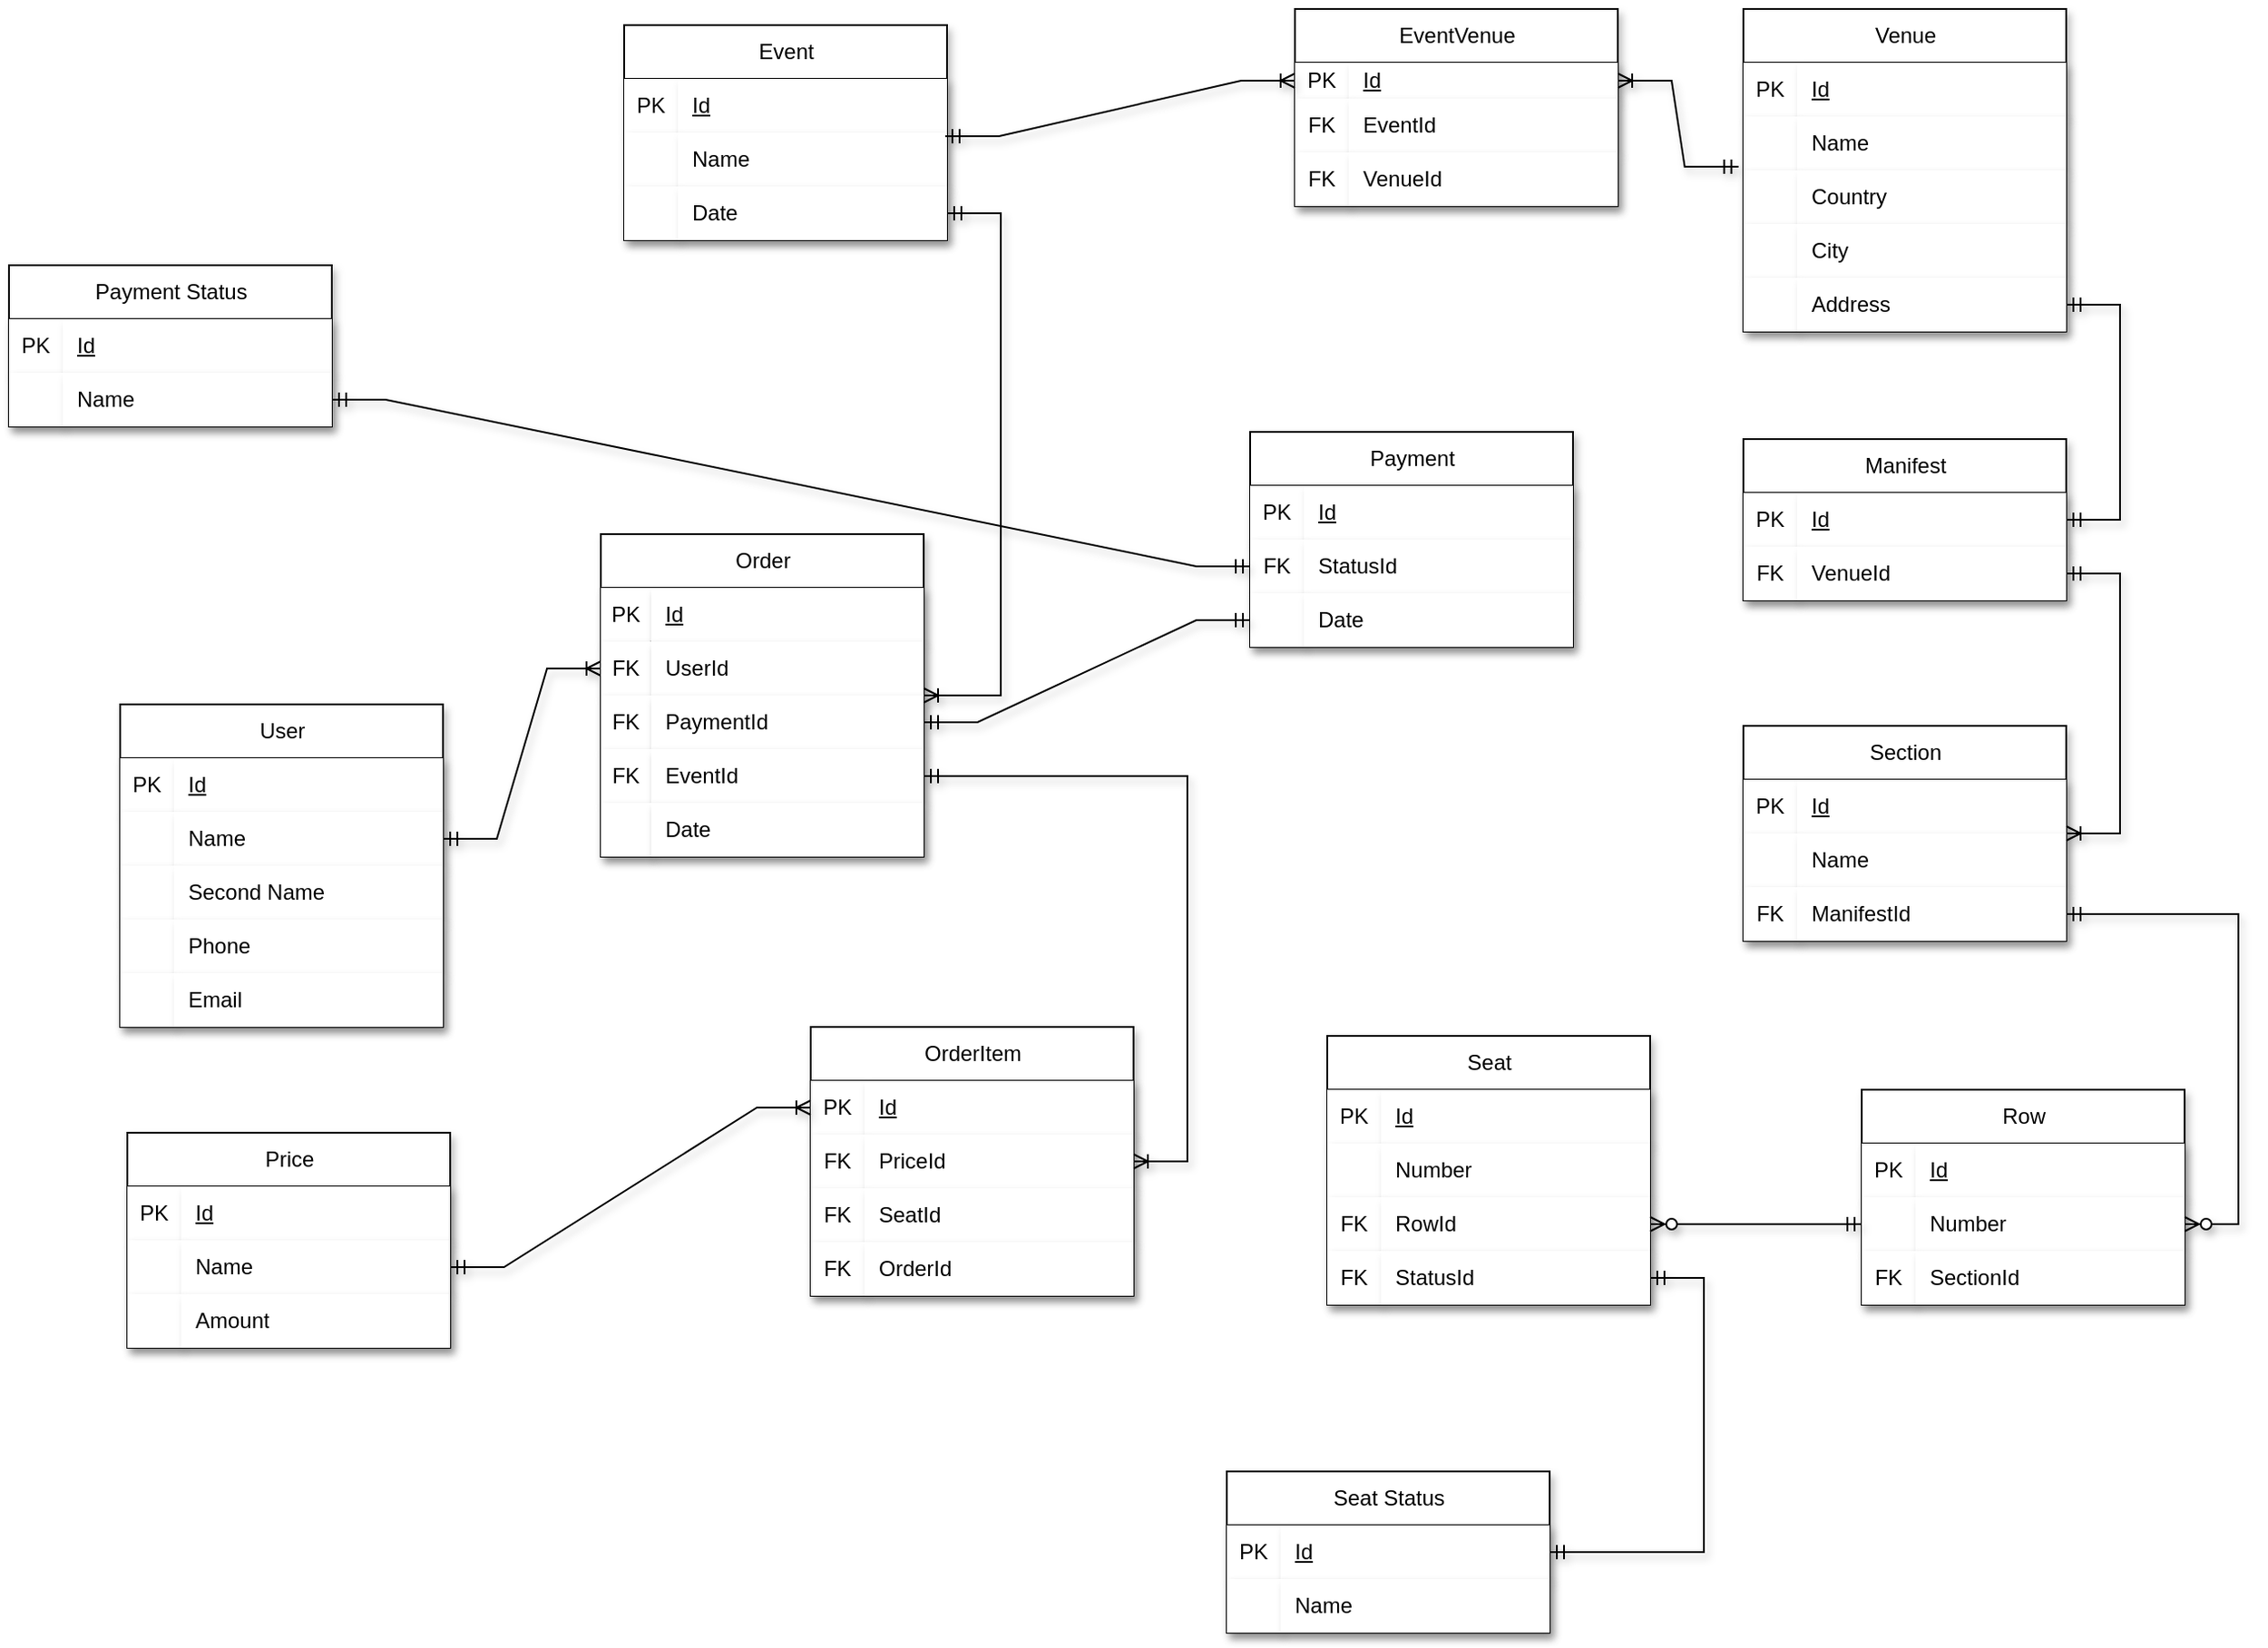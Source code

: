 <mxfile version="24.2.5" type="google">
  <diagram name="Page-1" id="NW4QXJzCwJxp-aU1Qi3u">
    <mxGraphModel dx="2849" dy="1056" grid="0" gridSize="10" guides="1" tooltips="1" connect="1" arrows="1" fold="1" page="0" pageScale="1" pageWidth="850" pageHeight="1100" math="0" shadow="0">
      <root>
        <mxCell id="0" />
        <mxCell id="1" parent="0" />
        <mxCell id="pWIoLYJeCG_TWPPdTEtt-1" value="Event" style="shape=table;startSize=30;container=1;collapsible=1;childLayout=tableLayout;fixedRows=1;rowLines=0;fontStyle=0;align=center;resizeLast=1;html=1;shadow=1;" parent="1" vertex="1">
          <mxGeometry x="-54" y="249" width="180" height="120" as="geometry">
            <mxRectangle x="70" y="240" width="70" height="30" as="alternateBounds" />
          </mxGeometry>
        </mxCell>
        <mxCell id="pWIoLYJeCG_TWPPdTEtt-2" value="" style="shape=tableRow;horizontal=0;startSize=0;swimlaneHead=0;swimlaneBody=0;collapsible=0;dropTarget=0;points=[[0,0.5],[1,0.5]];portConstraint=eastwest;top=0;left=0;right=0;bottom=1;fontStyle=0;shadow=1;" parent="pWIoLYJeCG_TWPPdTEtt-1" vertex="1">
          <mxGeometry y="30" width="180" height="30" as="geometry" />
        </mxCell>
        <mxCell id="pWIoLYJeCG_TWPPdTEtt-3" value="PK" style="shape=partialRectangle;connectable=0;top=0;left=0;bottom=0;right=0;fontStyle=0;overflow=hidden;whiteSpace=wrap;html=1;shadow=1;" parent="pWIoLYJeCG_TWPPdTEtt-2" vertex="1">
          <mxGeometry width="30" height="30" as="geometry">
            <mxRectangle width="30" height="30" as="alternateBounds" />
          </mxGeometry>
        </mxCell>
        <mxCell id="pWIoLYJeCG_TWPPdTEtt-4" value="Id" style="shape=partialRectangle;connectable=0;top=0;left=0;bottom=0;right=0;align=left;spacingLeft=6;fontStyle=4;overflow=hidden;whiteSpace=wrap;html=1;shadow=1;" parent="pWIoLYJeCG_TWPPdTEtt-2" vertex="1">
          <mxGeometry x="30" width="150" height="30" as="geometry">
            <mxRectangle width="150" height="30" as="alternateBounds" />
          </mxGeometry>
        </mxCell>
        <mxCell id="pWIoLYJeCG_TWPPdTEtt-5" value="" style="shape=tableRow;horizontal=0;startSize=0;swimlaneHead=0;swimlaneBody=0;collapsible=0;dropTarget=0;points=[[0,0.5],[1,0.5]];portConstraint=eastwest;top=0;left=0;right=0;bottom=0;fontStyle=0;shadow=1;" parent="pWIoLYJeCG_TWPPdTEtt-1" vertex="1">
          <mxGeometry y="60" width="180" height="30" as="geometry" />
        </mxCell>
        <mxCell id="pWIoLYJeCG_TWPPdTEtt-6" value="" style="shape=partialRectangle;connectable=0;top=0;left=0;bottom=0;right=0;editable=1;overflow=hidden;whiteSpace=wrap;html=1;fontStyle=0;shadow=1;" parent="pWIoLYJeCG_TWPPdTEtt-5" vertex="1">
          <mxGeometry width="30" height="30" as="geometry">
            <mxRectangle width="30" height="30" as="alternateBounds" />
          </mxGeometry>
        </mxCell>
        <mxCell id="pWIoLYJeCG_TWPPdTEtt-7" value="Name" style="shape=partialRectangle;connectable=0;top=0;left=0;bottom=0;right=0;align=left;spacingLeft=6;overflow=hidden;whiteSpace=wrap;html=1;fontStyle=0;shadow=1;" parent="pWIoLYJeCG_TWPPdTEtt-5" vertex="1">
          <mxGeometry x="30" width="150" height="30" as="geometry">
            <mxRectangle width="150" height="30" as="alternateBounds" />
          </mxGeometry>
        </mxCell>
        <mxCell id="pWIoLYJeCG_TWPPdTEtt-8" value="" style="shape=tableRow;horizontal=0;startSize=0;swimlaneHead=0;swimlaneBody=0;collapsible=0;dropTarget=0;points=[[0,0.5],[1,0.5]];portConstraint=eastwest;top=0;left=0;right=0;bottom=0;fontStyle=0;shadow=1;" parent="pWIoLYJeCG_TWPPdTEtt-1" vertex="1">
          <mxGeometry y="90" width="180" height="30" as="geometry" />
        </mxCell>
        <mxCell id="pWIoLYJeCG_TWPPdTEtt-9" value="" style="shape=partialRectangle;connectable=0;top=0;left=0;bottom=0;right=0;editable=1;overflow=hidden;whiteSpace=wrap;html=1;fontStyle=0;shadow=1;" parent="pWIoLYJeCG_TWPPdTEtt-8" vertex="1">
          <mxGeometry width="30" height="30" as="geometry">
            <mxRectangle width="30" height="30" as="alternateBounds" />
          </mxGeometry>
        </mxCell>
        <mxCell id="pWIoLYJeCG_TWPPdTEtt-10" value="Date" style="shape=partialRectangle;connectable=0;top=0;left=0;bottom=0;right=0;align=left;spacingLeft=6;overflow=hidden;whiteSpace=wrap;html=1;fontStyle=0;shadow=1;" parent="pWIoLYJeCG_TWPPdTEtt-8" vertex="1">
          <mxGeometry x="30" width="150" height="30" as="geometry">
            <mxRectangle width="150" height="30" as="alternateBounds" />
          </mxGeometry>
        </mxCell>
        <mxCell id="pWIoLYJeCG_TWPPdTEtt-37" value="Venue" style="shape=table;startSize=30;container=1;collapsible=1;childLayout=tableLayout;fixedRows=1;rowLines=0;fontStyle=0;align=center;resizeLast=1;html=1;shadow=1;" parent="1" vertex="1">
          <mxGeometry x="570" y="240" width="180" height="180" as="geometry">
            <mxRectangle x="70" y="240" width="70" height="30" as="alternateBounds" />
          </mxGeometry>
        </mxCell>
        <mxCell id="pWIoLYJeCG_TWPPdTEtt-38" value="" style="shape=tableRow;horizontal=0;startSize=0;swimlaneHead=0;swimlaneBody=0;collapsible=0;dropTarget=0;points=[[0,0.5],[1,0.5]];portConstraint=eastwest;top=0;left=0;right=0;bottom=1;fontStyle=0;shadow=1;" parent="pWIoLYJeCG_TWPPdTEtt-37" vertex="1">
          <mxGeometry y="30" width="180" height="30" as="geometry" />
        </mxCell>
        <mxCell id="pWIoLYJeCG_TWPPdTEtt-39" value="PK" style="shape=partialRectangle;connectable=0;top=0;left=0;bottom=0;right=0;fontStyle=0;overflow=hidden;whiteSpace=wrap;html=1;shadow=1;" parent="pWIoLYJeCG_TWPPdTEtt-38" vertex="1">
          <mxGeometry width="30" height="30" as="geometry">
            <mxRectangle width="30" height="30" as="alternateBounds" />
          </mxGeometry>
        </mxCell>
        <mxCell id="pWIoLYJeCG_TWPPdTEtt-40" value="Id" style="shape=partialRectangle;connectable=0;top=0;left=0;bottom=0;right=0;align=left;spacingLeft=6;fontStyle=4;overflow=hidden;whiteSpace=wrap;html=1;shadow=1;" parent="pWIoLYJeCG_TWPPdTEtt-38" vertex="1">
          <mxGeometry x="30" width="150" height="30" as="geometry">
            <mxRectangle width="150" height="30" as="alternateBounds" />
          </mxGeometry>
        </mxCell>
        <mxCell id="pWIoLYJeCG_TWPPdTEtt-41" value="" style="shape=tableRow;horizontal=0;startSize=0;swimlaneHead=0;swimlaneBody=0;collapsible=0;dropTarget=0;points=[[0,0.5],[1,0.5]];portConstraint=eastwest;top=0;left=0;right=0;bottom=0;fontStyle=0;shadow=1;" parent="pWIoLYJeCG_TWPPdTEtt-37" vertex="1">
          <mxGeometry y="60" width="180" height="30" as="geometry" />
        </mxCell>
        <mxCell id="pWIoLYJeCG_TWPPdTEtt-42" value="" style="shape=partialRectangle;connectable=0;top=0;left=0;bottom=0;right=0;editable=1;overflow=hidden;whiteSpace=wrap;html=1;fontStyle=0;shadow=1;" parent="pWIoLYJeCG_TWPPdTEtt-41" vertex="1">
          <mxGeometry width="30" height="30" as="geometry">
            <mxRectangle width="30" height="30" as="alternateBounds" />
          </mxGeometry>
        </mxCell>
        <mxCell id="pWIoLYJeCG_TWPPdTEtt-43" value="Name" style="shape=partialRectangle;connectable=0;top=0;left=0;bottom=0;right=0;align=left;spacingLeft=6;overflow=hidden;whiteSpace=wrap;html=1;fontStyle=0;shadow=1;" parent="pWIoLYJeCG_TWPPdTEtt-41" vertex="1">
          <mxGeometry x="30" width="150" height="30" as="geometry">
            <mxRectangle width="150" height="30" as="alternateBounds" />
          </mxGeometry>
        </mxCell>
        <mxCell id="pWIoLYJeCG_TWPPdTEtt-44" value="" style="shape=tableRow;horizontal=0;startSize=0;swimlaneHead=0;swimlaneBody=0;collapsible=0;dropTarget=0;points=[[0,0.5],[1,0.5]];portConstraint=eastwest;top=0;left=0;right=0;bottom=0;fontStyle=0;shadow=1;" parent="pWIoLYJeCG_TWPPdTEtt-37" vertex="1">
          <mxGeometry y="90" width="180" height="30" as="geometry" />
        </mxCell>
        <mxCell id="pWIoLYJeCG_TWPPdTEtt-45" value="" style="shape=partialRectangle;connectable=0;top=0;left=0;bottom=0;right=0;editable=1;overflow=hidden;whiteSpace=wrap;html=1;fontStyle=0;shadow=1;" parent="pWIoLYJeCG_TWPPdTEtt-44" vertex="1">
          <mxGeometry width="30" height="30" as="geometry">
            <mxRectangle width="30" height="30" as="alternateBounds" />
          </mxGeometry>
        </mxCell>
        <mxCell id="pWIoLYJeCG_TWPPdTEtt-46" value="Country" style="shape=partialRectangle;connectable=0;top=0;left=0;bottom=0;right=0;align=left;spacingLeft=6;overflow=hidden;whiteSpace=wrap;html=1;fontStyle=0;shadow=1;" parent="pWIoLYJeCG_TWPPdTEtt-44" vertex="1">
          <mxGeometry x="30" width="150" height="30" as="geometry">
            <mxRectangle width="150" height="30" as="alternateBounds" />
          </mxGeometry>
        </mxCell>
        <mxCell id="pWIoLYJeCG_TWPPdTEtt-47" style="shape=tableRow;horizontal=0;startSize=0;swimlaneHead=0;swimlaneBody=0;collapsible=0;dropTarget=0;points=[[0,0.5],[1,0.5]];portConstraint=eastwest;top=0;left=0;right=0;bottom=0;fontStyle=0;shadow=1;" parent="pWIoLYJeCG_TWPPdTEtt-37" vertex="1">
          <mxGeometry y="120" width="180" height="30" as="geometry" />
        </mxCell>
        <mxCell id="pWIoLYJeCG_TWPPdTEtt-48" style="shape=partialRectangle;connectable=0;top=0;left=0;bottom=0;right=0;editable=1;overflow=hidden;whiteSpace=wrap;html=1;fontStyle=0;shadow=1;" parent="pWIoLYJeCG_TWPPdTEtt-47" vertex="1">
          <mxGeometry width="30" height="30" as="geometry">
            <mxRectangle width="30" height="30" as="alternateBounds" />
          </mxGeometry>
        </mxCell>
        <mxCell id="pWIoLYJeCG_TWPPdTEtt-49" value="City" style="shape=partialRectangle;connectable=0;top=0;left=0;bottom=0;right=0;align=left;spacingLeft=6;overflow=hidden;whiteSpace=wrap;html=1;fontStyle=0;shadow=1;" parent="pWIoLYJeCG_TWPPdTEtt-47" vertex="1">
          <mxGeometry x="30" width="150" height="30" as="geometry">
            <mxRectangle width="150" height="30" as="alternateBounds" />
          </mxGeometry>
        </mxCell>
        <mxCell id="pWIoLYJeCG_TWPPdTEtt-50" style="shape=tableRow;horizontal=0;startSize=0;swimlaneHead=0;swimlaneBody=0;collapsible=0;dropTarget=0;points=[[0,0.5],[1,0.5]];portConstraint=eastwest;top=0;left=0;right=0;bottom=0;fontStyle=0;shadow=1;" parent="pWIoLYJeCG_TWPPdTEtt-37" vertex="1">
          <mxGeometry y="150" width="180" height="30" as="geometry" />
        </mxCell>
        <mxCell id="pWIoLYJeCG_TWPPdTEtt-51" style="shape=partialRectangle;connectable=0;top=0;left=0;bottom=0;right=0;editable=1;overflow=hidden;whiteSpace=wrap;html=1;fontStyle=0;shadow=1;" parent="pWIoLYJeCG_TWPPdTEtt-50" vertex="1">
          <mxGeometry width="30" height="30" as="geometry">
            <mxRectangle width="30" height="30" as="alternateBounds" />
          </mxGeometry>
        </mxCell>
        <mxCell id="pWIoLYJeCG_TWPPdTEtt-52" value="Address" style="shape=partialRectangle;connectable=0;top=0;left=0;bottom=0;right=0;align=left;spacingLeft=6;overflow=hidden;whiteSpace=wrap;html=1;fontStyle=0;shadow=1;" parent="pWIoLYJeCG_TWPPdTEtt-50" vertex="1">
          <mxGeometry x="30" width="150" height="30" as="geometry">
            <mxRectangle width="150" height="30" as="alternateBounds" />
          </mxGeometry>
        </mxCell>
        <mxCell id="pWIoLYJeCG_TWPPdTEtt-53" value="EventVenue" style="shape=table;startSize=30;container=1;collapsible=1;childLayout=tableLayout;fixedRows=1;rowLines=0;fontStyle=0;align=center;resizeLast=1;html=1;shadow=1;" parent="1" vertex="1">
          <mxGeometry x="320" y="240" width="180" height="110" as="geometry">
            <mxRectangle x="70" y="240" width="70" height="30" as="alternateBounds" />
          </mxGeometry>
        </mxCell>
        <mxCell id="pWIoLYJeCG_TWPPdTEtt-54" value="" style="shape=tableRow;horizontal=0;startSize=0;swimlaneHead=0;swimlaneBody=0;collapsible=0;dropTarget=0;points=[[0,0.5],[1,0.5]];portConstraint=eastwest;top=0;left=0;right=0;bottom=1;fontStyle=0;shadow=1;" parent="pWIoLYJeCG_TWPPdTEtt-53" vertex="1">
          <mxGeometry y="30" width="180" height="20" as="geometry" />
        </mxCell>
        <mxCell id="pWIoLYJeCG_TWPPdTEtt-55" value="PK" style="shape=partialRectangle;connectable=0;top=0;left=0;bottom=0;right=0;fontStyle=0;overflow=hidden;whiteSpace=wrap;html=1;shadow=1;" parent="pWIoLYJeCG_TWPPdTEtt-54" vertex="1">
          <mxGeometry width="30" height="20" as="geometry">
            <mxRectangle width="30" height="20" as="alternateBounds" />
          </mxGeometry>
        </mxCell>
        <mxCell id="pWIoLYJeCG_TWPPdTEtt-56" value="Id" style="shape=partialRectangle;connectable=0;top=0;left=0;bottom=0;right=0;align=left;spacingLeft=6;fontStyle=4;overflow=hidden;whiteSpace=wrap;html=1;shadow=1;" parent="pWIoLYJeCG_TWPPdTEtt-54" vertex="1">
          <mxGeometry x="30" width="150" height="20" as="geometry">
            <mxRectangle width="150" height="20" as="alternateBounds" />
          </mxGeometry>
        </mxCell>
        <mxCell id="pWIoLYJeCG_TWPPdTEtt-57" value="" style="shape=tableRow;horizontal=0;startSize=0;swimlaneHead=0;swimlaneBody=0;collapsible=0;dropTarget=0;points=[[0,0.5],[1,0.5]];portConstraint=eastwest;top=0;left=0;right=0;bottom=0;fontStyle=0;shadow=1;" parent="pWIoLYJeCG_TWPPdTEtt-53" vertex="1">
          <mxGeometry y="50" width="180" height="30" as="geometry" />
        </mxCell>
        <mxCell id="pWIoLYJeCG_TWPPdTEtt-58" value="FK" style="shape=partialRectangle;connectable=0;top=0;left=0;bottom=0;right=0;editable=1;overflow=hidden;whiteSpace=wrap;html=1;fontStyle=0;shadow=1;" parent="pWIoLYJeCG_TWPPdTEtt-57" vertex="1">
          <mxGeometry width="30" height="30" as="geometry">
            <mxRectangle width="30" height="30" as="alternateBounds" />
          </mxGeometry>
        </mxCell>
        <mxCell id="pWIoLYJeCG_TWPPdTEtt-59" value="EventId" style="shape=partialRectangle;connectable=0;top=0;left=0;bottom=0;right=0;align=left;spacingLeft=6;overflow=hidden;whiteSpace=wrap;html=1;fontStyle=0;shadow=1;" parent="pWIoLYJeCG_TWPPdTEtt-57" vertex="1">
          <mxGeometry x="30" width="150" height="30" as="geometry">
            <mxRectangle width="150" height="30" as="alternateBounds" />
          </mxGeometry>
        </mxCell>
        <mxCell id="pWIoLYJeCG_TWPPdTEtt-60" value="" style="shape=tableRow;horizontal=0;startSize=0;swimlaneHead=0;swimlaneBody=0;collapsible=0;dropTarget=0;points=[[0,0.5],[1,0.5]];portConstraint=eastwest;top=0;left=0;right=0;bottom=0;fontStyle=0;shadow=1;" parent="pWIoLYJeCG_TWPPdTEtt-53" vertex="1">
          <mxGeometry y="80" width="180" height="30" as="geometry" />
        </mxCell>
        <mxCell id="pWIoLYJeCG_TWPPdTEtt-61" value="FK" style="shape=partialRectangle;connectable=0;top=0;left=0;bottom=0;right=0;editable=1;overflow=hidden;whiteSpace=wrap;html=1;fontStyle=0;shadow=1;" parent="pWIoLYJeCG_TWPPdTEtt-60" vertex="1">
          <mxGeometry width="30" height="30" as="geometry">
            <mxRectangle width="30" height="30" as="alternateBounds" />
          </mxGeometry>
        </mxCell>
        <mxCell id="pWIoLYJeCG_TWPPdTEtt-62" value="VenueId" style="shape=partialRectangle;connectable=0;top=0;left=0;bottom=0;right=0;align=left;spacingLeft=6;overflow=hidden;whiteSpace=wrap;html=1;fontStyle=0;shadow=1;" parent="pWIoLYJeCG_TWPPdTEtt-60" vertex="1">
          <mxGeometry x="30" width="150" height="30" as="geometry">
            <mxRectangle width="150" height="30" as="alternateBounds" />
          </mxGeometry>
        </mxCell>
        <mxCell id="pWIoLYJeCG_TWPPdTEtt-68" value="" style="edgeStyle=entityRelationEdgeStyle;fontSize=12;html=1;endArrow=ERoneToMany;startArrow=ERmandOne;rounded=0;fontStyle=0;fontColor=#000000;shadow=1;" parent="1" target="pWIoLYJeCG_TWPPdTEtt-54" edge="1">
          <mxGeometry width="100" height="100" relative="1" as="geometry">
            <mxPoint x="125" y="311" as="sourcePoint" />
            <mxPoint x="190" y="285" as="targetPoint" />
            <Array as="points">
              <mxPoint x="150" y="305" />
              <mxPoint x="150" y="295" />
              <mxPoint x="150" y="295" />
              <mxPoint x="140" y="295" />
            </Array>
          </mxGeometry>
        </mxCell>
        <mxCell id="pWIoLYJeCG_TWPPdTEtt-69" value="" style="edgeStyle=entityRelationEdgeStyle;fontSize=12;html=1;endArrow=ERoneToMany;startArrow=ERmandOne;rounded=0;exitX=-0.015;exitY=0.935;exitDx=0;exitDy=0;exitPerimeter=0;fontStyle=0;fontColor=#000000;shadow=1;" parent="1" source="pWIoLYJeCG_TWPPdTEtt-41" target="pWIoLYJeCG_TWPPdTEtt-54" edge="1">
          <mxGeometry width="100" height="100" relative="1" as="geometry">
            <mxPoint x="600" y="320" as="sourcePoint" />
            <mxPoint x="540" y="280" as="targetPoint" />
            <Array as="points">
              <mxPoint x="530" y="365" />
              <mxPoint x="570" y="245" />
              <mxPoint x="530" y="365" />
              <mxPoint x="550" y="225" />
            </Array>
          </mxGeometry>
        </mxCell>
        <mxCell id="pWIoLYJeCG_TWPPdTEtt-71" value="Manifest" style="shape=table;startSize=30;container=1;collapsible=1;childLayout=tableLayout;fixedRows=1;rowLines=0;fontStyle=0;align=center;resizeLast=1;html=1;shadow=1;" parent="1" vertex="1">
          <mxGeometry x="570" y="480" width="180" height="90" as="geometry">
            <mxRectangle x="70" y="240" width="70" height="30" as="alternateBounds" />
          </mxGeometry>
        </mxCell>
        <mxCell id="pWIoLYJeCG_TWPPdTEtt-72" value="" style="shape=tableRow;horizontal=0;startSize=0;swimlaneHead=0;swimlaneBody=0;collapsible=0;dropTarget=0;points=[[0,0.5],[1,0.5]];portConstraint=eastwest;top=0;left=0;right=0;bottom=1;fontStyle=0;shadow=1;" parent="pWIoLYJeCG_TWPPdTEtt-71" vertex="1">
          <mxGeometry y="30" width="180" height="30" as="geometry" />
        </mxCell>
        <mxCell id="pWIoLYJeCG_TWPPdTEtt-73" value="PK" style="shape=partialRectangle;connectable=0;top=0;left=0;bottom=0;right=0;fontStyle=0;overflow=hidden;whiteSpace=wrap;html=1;shadow=1;" parent="pWIoLYJeCG_TWPPdTEtt-72" vertex="1">
          <mxGeometry width="30" height="30" as="geometry">
            <mxRectangle width="30" height="30" as="alternateBounds" />
          </mxGeometry>
        </mxCell>
        <mxCell id="pWIoLYJeCG_TWPPdTEtt-74" value="Id" style="shape=partialRectangle;connectable=0;top=0;left=0;bottom=0;right=0;align=left;spacingLeft=6;fontStyle=4;overflow=hidden;whiteSpace=wrap;html=1;shadow=1;" parent="pWIoLYJeCG_TWPPdTEtt-72" vertex="1">
          <mxGeometry x="30" width="150" height="30" as="geometry">
            <mxRectangle width="150" height="30" as="alternateBounds" />
          </mxGeometry>
        </mxCell>
        <mxCell id="pWIoLYJeCG_TWPPdTEtt-75" value="" style="shape=tableRow;horizontal=0;startSize=0;swimlaneHead=0;swimlaneBody=0;collapsible=0;dropTarget=0;points=[[0,0.5],[1,0.5]];portConstraint=eastwest;top=0;left=0;right=0;bottom=0;fontStyle=0;shadow=1;" parent="pWIoLYJeCG_TWPPdTEtt-71" vertex="1">
          <mxGeometry y="60" width="180" height="30" as="geometry" />
        </mxCell>
        <mxCell id="pWIoLYJeCG_TWPPdTEtt-76" value="FK" style="shape=partialRectangle;connectable=0;top=0;left=0;bottom=0;right=0;editable=1;overflow=hidden;whiteSpace=wrap;html=1;fontStyle=0;shadow=1;" parent="pWIoLYJeCG_TWPPdTEtt-75" vertex="1">
          <mxGeometry width="30" height="30" as="geometry">
            <mxRectangle width="30" height="30" as="alternateBounds" />
          </mxGeometry>
        </mxCell>
        <mxCell id="pWIoLYJeCG_TWPPdTEtt-77" value="&lt;font data-sider-select-id=&quot;88cc9239-650e-4305-b013-d570aee68462&quot;&gt;VenueId&lt;/font&gt;" style="shape=partialRectangle;connectable=0;top=0;left=0;bottom=0;right=0;align=left;spacingLeft=6;overflow=hidden;whiteSpace=wrap;html=1;fontStyle=0;shadow=1;" parent="pWIoLYJeCG_TWPPdTEtt-75" vertex="1">
          <mxGeometry x="30" width="150" height="30" as="geometry">
            <mxRectangle width="150" height="30" as="alternateBounds" />
          </mxGeometry>
        </mxCell>
        <mxCell id="pWIoLYJeCG_TWPPdTEtt-87" value="" style="edgeStyle=entityRelationEdgeStyle;fontSize=12;html=1;endArrow=ERmandOne;startArrow=ERmandOne;rounded=0;fontStyle=0;fontColor=#000000;shadow=1;" parent="1" source="pWIoLYJeCG_TWPPdTEtt-72" target="pWIoLYJeCG_TWPPdTEtt-50" edge="1">
          <mxGeometry width="100" height="100" relative="1" as="geometry">
            <mxPoint x="510" y="520" as="sourcePoint" />
            <mxPoint x="610" y="420" as="targetPoint" />
            <Array as="points">
              <mxPoint x="660" y="410" />
            </Array>
          </mxGeometry>
        </mxCell>
        <mxCell id="pWIoLYJeCG_TWPPdTEtt-88" value="Section" style="shape=table;startSize=30;container=1;collapsible=1;childLayout=tableLayout;fixedRows=1;rowLines=0;fontStyle=0;align=center;resizeLast=1;html=1;shadow=1;" parent="1" vertex="1">
          <mxGeometry x="570" y="640" width="180" height="120" as="geometry">
            <mxRectangle x="70" y="240" width="70" height="30" as="alternateBounds" />
          </mxGeometry>
        </mxCell>
        <mxCell id="pWIoLYJeCG_TWPPdTEtt-89" value="" style="shape=tableRow;horizontal=0;startSize=0;swimlaneHead=0;swimlaneBody=0;collapsible=0;dropTarget=0;points=[[0,0.5],[1,0.5]];portConstraint=eastwest;top=0;left=0;right=0;bottom=1;fontStyle=0;shadow=1;" parent="pWIoLYJeCG_TWPPdTEtt-88" vertex="1">
          <mxGeometry y="30" width="180" height="30" as="geometry" />
        </mxCell>
        <mxCell id="pWIoLYJeCG_TWPPdTEtt-90" value="PK" style="shape=partialRectangle;connectable=0;top=0;left=0;bottom=0;right=0;fontStyle=0;overflow=hidden;whiteSpace=wrap;html=1;shadow=1;" parent="pWIoLYJeCG_TWPPdTEtt-89" vertex="1">
          <mxGeometry width="30" height="30" as="geometry">
            <mxRectangle width="30" height="30" as="alternateBounds" />
          </mxGeometry>
        </mxCell>
        <mxCell id="pWIoLYJeCG_TWPPdTEtt-91" value="Id" style="shape=partialRectangle;connectable=0;top=0;left=0;bottom=0;right=0;align=left;spacingLeft=6;fontStyle=4;overflow=hidden;whiteSpace=wrap;html=1;shadow=1;" parent="pWIoLYJeCG_TWPPdTEtt-89" vertex="1">
          <mxGeometry x="30" width="150" height="30" as="geometry">
            <mxRectangle width="150" height="30" as="alternateBounds" />
          </mxGeometry>
        </mxCell>
        <mxCell id="pWIoLYJeCG_TWPPdTEtt-92" value="" style="shape=tableRow;horizontal=0;startSize=0;swimlaneHead=0;swimlaneBody=0;collapsible=0;dropTarget=0;points=[[0,0.5],[1,0.5]];portConstraint=eastwest;top=0;left=0;right=0;bottom=0;fontStyle=0;shadow=1;" parent="pWIoLYJeCG_TWPPdTEtt-88" vertex="1">
          <mxGeometry y="60" width="180" height="30" as="geometry" />
        </mxCell>
        <mxCell id="pWIoLYJeCG_TWPPdTEtt-93" value="" style="shape=partialRectangle;connectable=0;top=0;left=0;bottom=0;right=0;editable=1;overflow=hidden;whiteSpace=wrap;html=1;fontStyle=0;shadow=1;" parent="pWIoLYJeCG_TWPPdTEtt-92" vertex="1">
          <mxGeometry width="30" height="30" as="geometry">
            <mxRectangle width="30" height="30" as="alternateBounds" />
          </mxGeometry>
        </mxCell>
        <mxCell id="pWIoLYJeCG_TWPPdTEtt-94" value="Name" style="shape=partialRectangle;connectable=0;top=0;left=0;bottom=0;right=0;align=left;spacingLeft=6;overflow=hidden;whiteSpace=wrap;html=1;fontStyle=0;shadow=1;" parent="pWIoLYJeCG_TWPPdTEtt-92" vertex="1">
          <mxGeometry x="30" width="150" height="30" as="geometry">
            <mxRectangle width="150" height="30" as="alternateBounds" />
          </mxGeometry>
        </mxCell>
        <mxCell id="pWIoLYJeCG_TWPPdTEtt-99" style="shape=tableRow;horizontal=0;startSize=0;swimlaneHead=0;swimlaneBody=0;collapsible=0;dropTarget=0;points=[[0,0.5],[1,0.5]];portConstraint=eastwest;top=0;left=0;right=0;bottom=0;fontStyle=0;shadow=1;" parent="pWIoLYJeCG_TWPPdTEtt-88" vertex="1">
          <mxGeometry y="90" width="180" height="30" as="geometry" />
        </mxCell>
        <mxCell id="pWIoLYJeCG_TWPPdTEtt-100" value="FK" style="shape=partialRectangle;connectable=0;top=0;left=0;bottom=0;right=0;editable=1;overflow=hidden;whiteSpace=wrap;html=1;fontStyle=0;shadow=1;" parent="pWIoLYJeCG_TWPPdTEtt-99" vertex="1">
          <mxGeometry width="30" height="30" as="geometry">
            <mxRectangle width="30" height="30" as="alternateBounds" />
          </mxGeometry>
        </mxCell>
        <mxCell id="pWIoLYJeCG_TWPPdTEtt-101" value="&lt;font data-sider-select-id=&quot;ca560566-6d3f-4e3c-b402-fe68da57a6e4&quot;&gt;ManifestId&lt;/font&gt;" style="shape=partialRectangle;connectable=0;top=0;left=0;bottom=0;right=0;align=left;spacingLeft=6;overflow=hidden;whiteSpace=wrap;html=1;fontStyle=0;shadow=1;" parent="pWIoLYJeCG_TWPPdTEtt-99" vertex="1">
          <mxGeometry x="30" width="150" height="30" as="geometry">
            <mxRectangle width="150" height="30" as="alternateBounds" />
          </mxGeometry>
        </mxCell>
        <mxCell id="pWIoLYJeCG_TWPPdTEtt-95" value="" style="edgeStyle=entityRelationEdgeStyle;fontSize=12;html=1;endArrow=ERoneToMany;startArrow=ERmandOne;rounded=0;fontStyle=0;fontColor=#000000;shadow=1;" parent="1" source="pWIoLYJeCG_TWPPdTEtt-75" target="pWIoLYJeCG_TWPPdTEtt-88" edge="1">
          <mxGeometry width="100" height="100" relative="1" as="geometry">
            <mxPoint x="510" y="620" as="sourcePoint" />
            <mxPoint x="610" y="520" as="targetPoint" />
            <Array as="points">
              <mxPoint x="650" y="650" />
            </Array>
          </mxGeometry>
        </mxCell>
        <mxCell id="pWIoLYJeCG_TWPPdTEtt-102" value="Row" style="shape=table;startSize=30;container=1;collapsible=1;childLayout=tableLayout;fixedRows=1;rowLines=0;fontStyle=0;align=center;resizeLast=1;html=1;shadow=1;" parent="1" vertex="1">
          <mxGeometry x="636" y="843" width="180" height="120" as="geometry">
            <mxRectangle x="70" y="240" width="70" height="30" as="alternateBounds" />
          </mxGeometry>
        </mxCell>
        <mxCell id="pWIoLYJeCG_TWPPdTEtt-103" value="" style="shape=tableRow;horizontal=0;startSize=0;swimlaneHead=0;swimlaneBody=0;collapsible=0;dropTarget=0;points=[[0,0.5],[1,0.5]];portConstraint=eastwest;top=0;left=0;right=0;bottom=1;fontStyle=0;shadow=1;" parent="pWIoLYJeCG_TWPPdTEtt-102" vertex="1">
          <mxGeometry y="30" width="180" height="30" as="geometry" />
        </mxCell>
        <mxCell id="pWIoLYJeCG_TWPPdTEtt-104" value="PK" style="shape=partialRectangle;connectable=0;top=0;left=0;bottom=0;right=0;fontStyle=0;overflow=hidden;whiteSpace=wrap;html=1;shadow=1;" parent="pWIoLYJeCG_TWPPdTEtt-103" vertex="1">
          <mxGeometry width="30" height="30" as="geometry">
            <mxRectangle width="30" height="30" as="alternateBounds" />
          </mxGeometry>
        </mxCell>
        <mxCell id="pWIoLYJeCG_TWPPdTEtt-105" value="Id" style="shape=partialRectangle;connectable=0;top=0;left=0;bottom=0;right=0;align=left;spacingLeft=6;fontStyle=4;overflow=hidden;whiteSpace=wrap;html=1;shadow=1;" parent="pWIoLYJeCG_TWPPdTEtt-103" vertex="1">
          <mxGeometry x="30" width="150" height="30" as="geometry">
            <mxRectangle width="150" height="30" as="alternateBounds" />
          </mxGeometry>
        </mxCell>
        <mxCell id="pWIoLYJeCG_TWPPdTEtt-106" value="" style="shape=tableRow;horizontal=0;startSize=0;swimlaneHead=0;swimlaneBody=0;collapsible=0;dropTarget=0;points=[[0,0.5],[1,0.5]];portConstraint=eastwest;top=0;left=0;right=0;bottom=0;fontStyle=0;shadow=1;" parent="pWIoLYJeCG_TWPPdTEtt-102" vertex="1">
          <mxGeometry y="60" width="180" height="30" as="geometry" />
        </mxCell>
        <mxCell id="pWIoLYJeCG_TWPPdTEtt-107" value="" style="shape=partialRectangle;connectable=0;top=0;left=0;bottom=0;right=0;editable=1;overflow=hidden;whiteSpace=wrap;html=1;fontStyle=0;shadow=1;" parent="pWIoLYJeCG_TWPPdTEtt-106" vertex="1">
          <mxGeometry width="30" height="30" as="geometry">
            <mxRectangle width="30" height="30" as="alternateBounds" />
          </mxGeometry>
        </mxCell>
        <mxCell id="pWIoLYJeCG_TWPPdTEtt-108" value="Number" style="shape=partialRectangle;connectable=0;top=0;left=0;bottom=0;right=0;align=left;spacingLeft=6;overflow=hidden;whiteSpace=wrap;html=1;fontStyle=0;shadow=1;" parent="pWIoLYJeCG_TWPPdTEtt-106" vertex="1">
          <mxGeometry x="30" width="150" height="30" as="geometry">
            <mxRectangle width="150" height="30" as="alternateBounds" />
          </mxGeometry>
        </mxCell>
        <mxCell id="pWIoLYJeCG_TWPPdTEtt-109" style="shape=tableRow;horizontal=0;startSize=0;swimlaneHead=0;swimlaneBody=0;collapsible=0;dropTarget=0;points=[[0,0.5],[1,0.5]];portConstraint=eastwest;top=0;left=0;right=0;bottom=0;fontStyle=0;shadow=1;" parent="pWIoLYJeCG_TWPPdTEtt-102" vertex="1">
          <mxGeometry y="90" width="180" height="30" as="geometry" />
        </mxCell>
        <mxCell id="pWIoLYJeCG_TWPPdTEtt-110" value="FK" style="shape=partialRectangle;connectable=0;top=0;left=0;bottom=0;right=0;editable=1;overflow=hidden;whiteSpace=wrap;html=1;fontStyle=0;shadow=1;" parent="pWIoLYJeCG_TWPPdTEtt-109" vertex="1">
          <mxGeometry width="30" height="30" as="geometry">
            <mxRectangle width="30" height="30" as="alternateBounds" />
          </mxGeometry>
        </mxCell>
        <mxCell id="pWIoLYJeCG_TWPPdTEtt-111" value="&lt;font data-sider-select-id=&quot;ad331467-42c6-40a4-8bbc-b79c47bfc9da&quot;&gt;SectionId&lt;/font&gt;" style="shape=partialRectangle;connectable=0;top=0;left=0;bottom=0;right=0;align=left;spacingLeft=6;overflow=hidden;whiteSpace=wrap;html=1;fontStyle=0;shadow=1;" parent="pWIoLYJeCG_TWPPdTEtt-109" vertex="1">
          <mxGeometry x="30" width="150" height="30" as="geometry">
            <mxRectangle width="150" height="30" as="alternateBounds" />
          </mxGeometry>
        </mxCell>
        <mxCell id="pWIoLYJeCG_TWPPdTEtt-116" value="Seat" style="shape=table;startSize=30;container=1;collapsible=1;childLayout=tableLayout;fixedRows=1;rowLines=0;fontStyle=0;align=center;resizeLast=1;html=1;shadow=1;" parent="1" vertex="1">
          <mxGeometry x="338" y="813" width="180" height="150" as="geometry">
            <mxRectangle x="70" y="240" width="70" height="30" as="alternateBounds" />
          </mxGeometry>
        </mxCell>
        <mxCell id="pWIoLYJeCG_TWPPdTEtt-117" value="" style="shape=tableRow;horizontal=0;startSize=0;swimlaneHead=0;swimlaneBody=0;collapsible=0;dropTarget=0;points=[[0,0.5],[1,0.5]];portConstraint=eastwest;top=0;left=0;right=0;bottom=1;fontStyle=0;shadow=1;" parent="pWIoLYJeCG_TWPPdTEtt-116" vertex="1">
          <mxGeometry y="30" width="180" height="30" as="geometry" />
        </mxCell>
        <mxCell id="pWIoLYJeCG_TWPPdTEtt-118" value="PK" style="shape=partialRectangle;connectable=0;top=0;left=0;bottom=0;right=0;fontStyle=0;overflow=hidden;whiteSpace=wrap;html=1;shadow=1;" parent="pWIoLYJeCG_TWPPdTEtt-117" vertex="1">
          <mxGeometry width="30" height="30" as="geometry">
            <mxRectangle width="30" height="30" as="alternateBounds" />
          </mxGeometry>
        </mxCell>
        <mxCell id="pWIoLYJeCG_TWPPdTEtt-119" value="Id" style="shape=partialRectangle;connectable=0;top=0;left=0;bottom=0;right=0;align=left;spacingLeft=6;fontStyle=4;overflow=hidden;whiteSpace=wrap;html=1;shadow=1;" parent="pWIoLYJeCG_TWPPdTEtt-117" vertex="1">
          <mxGeometry x="30" width="150" height="30" as="geometry">
            <mxRectangle width="150" height="30" as="alternateBounds" />
          </mxGeometry>
        </mxCell>
        <mxCell id="pWIoLYJeCG_TWPPdTEtt-120" value="" style="shape=tableRow;horizontal=0;startSize=0;swimlaneHead=0;swimlaneBody=0;collapsible=0;dropTarget=0;points=[[0,0.5],[1,0.5]];portConstraint=eastwest;top=0;left=0;right=0;bottom=0;fontStyle=0;shadow=1;" parent="pWIoLYJeCG_TWPPdTEtt-116" vertex="1">
          <mxGeometry y="60" width="180" height="30" as="geometry" />
        </mxCell>
        <mxCell id="pWIoLYJeCG_TWPPdTEtt-121" value="" style="shape=partialRectangle;connectable=0;top=0;left=0;bottom=0;right=0;editable=1;overflow=hidden;whiteSpace=wrap;html=1;fontStyle=0;shadow=1;" parent="pWIoLYJeCG_TWPPdTEtt-120" vertex="1">
          <mxGeometry width="30" height="30" as="geometry">
            <mxRectangle width="30" height="30" as="alternateBounds" />
          </mxGeometry>
        </mxCell>
        <mxCell id="pWIoLYJeCG_TWPPdTEtt-122" value="Number" style="shape=partialRectangle;connectable=0;top=0;left=0;bottom=0;right=0;align=left;spacingLeft=6;overflow=hidden;whiteSpace=wrap;html=1;fontStyle=0;shadow=1;" parent="pWIoLYJeCG_TWPPdTEtt-120" vertex="1">
          <mxGeometry x="30" width="150" height="30" as="geometry">
            <mxRectangle width="150" height="30" as="alternateBounds" />
          </mxGeometry>
        </mxCell>
        <mxCell id="pWIoLYJeCG_TWPPdTEtt-123" style="shape=tableRow;horizontal=0;startSize=0;swimlaneHead=0;swimlaneBody=0;collapsible=0;dropTarget=0;points=[[0,0.5],[1,0.5]];portConstraint=eastwest;top=0;left=0;right=0;bottom=0;fontStyle=0;shadow=1;" parent="pWIoLYJeCG_TWPPdTEtt-116" vertex="1">
          <mxGeometry y="90" width="180" height="30" as="geometry" />
        </mxCell>
        <mxCell id="pWIoLYJeCG_TWPPdTEtt-124" value="FK" style="shape=partialRectangle;connectable=0;top=0;left=0;bottom=0;right=0;editable=1;overflow=hidden;whiteSpace=wrap;html=1;fontStyle=0;shadow=1;" parent="pWIoLYJeCG_TWPPdTEtt-123" vertex="1">
          <mxGeometry width="30" height="30" as="geometry">
            <mxRectangle width="30" height="30" as="alternateBounds" />
          </mxGeometry>
        </mxCell>
        <mxCell id="pWIoLYJeCG_TWPPdTEtt-125" value="&lt;font data-sider-select-id=&quot;22511679-94eb-45bf-bc14-c3a91e960dca&quot;&gt;RowId&lt;/font&gt;" style="shape=partialRectangle;connectable=0;top=0;left=0;bottom=0;right=0;align=left;spacingLeft=6;overflow=hidden;whiteSpace=wrap;html=1;fontStyle=0;shadow=1;" parent="pWIoLYJeCG_TWPPdTEtt-123" vertex="1">
          <mxGeometry x="30" width="150" height="30" as="geometry">
            <mxRectangle width="150" height="30" as="alternateBounds" />
          </mxGeometry>
        </mxCell>
        <mxCell id="pWIoLYJeCG_TWPPdTEtt-137" style="shape=tableRow;horizontal=0;startSize=0;swimlaneHead=0;swimlaneBody=0;collapsible=0;dropTarget=0;points=[[0,0.5],[1,0.5]];portConstraint=eastwest;top=0;left=0;right=0;bottom=0;fontStyle=0;shadow=1;" parent="pWIoLYJeCG_TWPPdTEtt-116" vertex="1">
          <mxGeometry y="120" width="180" height="30" as="geometry" />
        </mxCell>
        <mxCell id="pWIoLYJeCG_TWPPdTEtt-138" value="FK" style="shape=partialRectangle;connectable=0;top=0;left=0;bottom=0;right=0;editable=1;overflow=hidden;whiteSpace=wrap;html=1;fontStyle=0;shadow=1;" parent="pWIoLYJeCG_TWPPdTEtt-137" vertex="1">
          <mxGeometry width="30" height="30" as="geometry">
            <mxRectangle width="30" height="30" as="alternateBounds" />
          </mxGeometry>
        </mxCell>
        <mxCell id="pWIoLYJeCG_TWPPdTEtt-139" value="&lt;font data-sider-select-id=&quot;d216b711-dd54-4e8a-83e9-0bd260aecd40&quot;&gt;StatusId&lt;/font&gt;" style="shape=partialRectangle;connectable=0;top=0;left=0;bottom=0;right=0;align=left;spacingLeft=6;overflow=hidden;whiteSpace=wrap;html=1;fontStyle=0;shadow=1;" parent="pWIoLYJeCG_TWPPdTEtt-137" vertex="1">
          <mxGeometry x="30" width="150" height="30" as="geometry">
            <mxRectangle width="150" height="30" as="alternateBounds" />
          </mxGeometry>
        </mxCell>
        <mxCell id="pWIoLYJeCG_TWPPdTEtt-127" value="Seat Status" style="shape=table;startSize=30;container=1;collapsible=1;childLayout=tableLayout;fixedRows=1;rowLines=0;fontStyle=0;align=center;resizeLast=1;html=1;shadow=1;" parent="1" vertex="1">
          <mxGeometry x="282" y="1056" width="180" height="90" as="geometry">
            <mxRectangle x="70" y="240" width="70" height="30" as="alternateBounds" />
          </mxGeometry>
        </mxCell>
        <mxCell id="pWIoLYJeCG_TWPPdTEtt-128" value="" style="shape=tableRow;horizontal=0;startSize=0;swimlaneHead=0;swimlaneBody=0;collapsible=0;dropTarget=0;points=[[0,0.5],[1,0.5]];portConstraint=eastwest;top=0;left=0;right=0;bottom=1;fontStyle=0;shadow=1;" parent="pWIoLYJeCG_TWPPdTEtt-127" vertex="1">
          <mxGeometry y="30" width="180" height="30" as="geometry" />
        </mxCell>
        <mxCell id="pWIoLYJeCG_TWPPdTEtt-129" value="PK" style="shape=partialRectangle;connectable=0;top=0;left=0;bottom=0;right=0;fontStyle=0;overflow=hidden;whiteSpace=wrap;html=1;shadow=1;" parent="pWIoLYJeCG_TWPPdTEtt-128" vertex="1">
          <mxGeometry width="30" height="30" as="geometry">
            <mxRectangle width="30" height="30" as="alternateBounds" />
          </mxGeometry>
        </mxCell>
        <mxCell id="pWIoLYJeCG_TWPPdTEtt-130" value="Id" style="shape=partialRectangle;connectable=0;top=0;left=0;bottom=0;right=0;align=left;spacingLeft=6;fontStyle=4;overflow=hidden;whiteSpace=wrap;html=1;shadow=1;" parent="pWIoLYJeCG_TWPPdTEtt-128" vertex="1">
          <mxGeometry x="30" width="150" height="30" as="geometry">
            <mxRectangle width="150" height="30" as="alternateBounds" />
          </mxGeometry>
        </mxCell>
        <mxCell id="pWIoLYJeCG_TWPPdTEtt-131" value="" style="shape=tableRow;horizontal=0;startSize=0;swimlaneHead=0;swimlaneBody=0;collapsible=0;dropTarget=0;points=[[0,0.5],[1,0.5]];portConstraint=eastwest;top=0;left=0;right=0;bottom=0;fontStyle=0;shadow=1;" parent="pWIoLYJeCG_TWPPdTEtt-127" vertex="1">
          <mxGeometry y="60" width="180" height="30" as="geometry" />
        </mxCell>
        <mxCell id="pWIoLYJeCG_TWPPdTEtt-132" value="" style="shape=partialRectangle;connectable=0;top=0;left=0;bottom=0;right=0;editable=1;overflow=hidden;whiteSpace=wrap;html=1;fontStyle=0;shadow=1;" parent="pWIoLYJeCG_TWPPdTEtt-131" vertex="1">
          <mxGeometry width="30" height="30" as="geometry">
            <mxRectangle width="30" height="30" as="alternateBounds" />
          </mxGeometry>
        </mxCell>
        <mxCell id="pWIoLYJeCG_TWPPdTEtt-133" value="Name" style="shape=partialRectangle;connectable=0;top=0;left=0;bottom=0;right=0;align=left;spacingLeft=6;overflow=hidden;whiteSpace=wrap;html=1;fontStyle=0;shadow=1;" parent="pWIoLYJeCG_TWPPdTEtt-131" vertex="1">
          <mxGeometry x="30" width="150" height="30" as="geometry">
            <mxRectangle width="150" height="30" as="alternateBounds" />
          </mxGeometry>
        </mxCell>
        <mxCell id="pWIoLYJeCG_TWPPdTEtt-140" value="" style="edgeStyle=entityRelationEdgeStyle;fontSize=12;html=1;endArrow=ERmandOne;startArrow=ERmandOne;rounded=0;fontStyle=0;fontColor=#000000;shadow=1;" parent="1" source="pWIoLYJeCG_TWPPdTEtt-127" target="pWIoLYJeCG_TWPPdTEtt-137" edge="1">
          <mxGeometry width="100" height="100" relative="1" as="geometry">
            <mxPoint x="370" y="1080" as="sourcePoint" />
            <mxPoint x="370" y="940" as="targetPoint" />
            <Array as="points">
              <mxPoint x="410" y="960" />
            </Array>
          </mxGeometry>
        </mxCell>
        <mxCell id="pWIoLYJeCG_TWPPdTEtt-142" value="Price" style="shape=table;startSize=30;container=1;collapsible=1;childLayout=tableLayout;fixedRows=1;rowLines=0;fontStyle=0;align=center;resizeLast=1;html=1;shadow=1;" parent="1" vertex="1">
          <mxGeometry x="-331" y="867" width="180" height="120" as="geometry">
            <mxRectangle x="70" y="240" width="70" height="30" as="alternateBounds" />
          </mxGeometry>
        </mxCell>
        <mxCell id="pWIoLYJeCG_TWPPdTEtt-143" value="" style="shape=tableRow;horizontal=0;startSize=0;swimlaneHead=0;swimlaneBody=0;collapsible=0;dropTarget=0;points=[[0,0.5],[1,0.5]];portConstraint=eastwest;top=0;left=0;right=0;bottom=1;fontStyle=0;shadow=1;" parent="pWIoLYJeCG_TWPPdTEtt-142" vertex="1">
          <mxGeometry y="30" width="180" height="30" as="geometry" />
        </mxCell>
        <mxCell id="pWIoLYJeCG_TWPPdTEtt-144" value="PK" style="shape=partialRectangle;connectable=0;top=0;left=0;bottom=0;right=0;fontStyle=0;overflow=hidden;whiteSpace=wrap;html=1;shadow=1;" parent="pWIoLYJeCG_TWPPdTEtt-143" vertex="1">
          <mxGeometry width="30" height="30" as="geometry">
            <mxRectangle width="30" height="30" as="alternateBounds" />
          </mxGeometry>
        </mxCell>
        <mxCell id="pWIoLYJeCG_TWPPdTEtt-145" value="Id" style="shape=partialRectangle;connectable=0;top=0;left=0;bottom=0;right=0;align=left;spacingLeft=6;fontStyle=4;overflow=hidden;whiteSpace=wrap;html=1;shadow=1;" parent="pWIoLYJeCG_TWPPdTEtt-143" vertex="1">
          <mxGeometry x="30" width="150" height="30" as="geometry">
            <mxRectangle width="150" height="30" as="alternateBounds" />
          </mxGeometry>
        </mxCell>
        <mxCell id="pWIoLYJeCG_TWPPdTEtt-146" value="" style="shape=tableRow;horizontal=0;startSize=0;swimlaneHead=0;swimlaneBody=0;collapsible=0;dropTarget=0;points=[[0,0.5],[1,0.5]];portConstraint=eastwest;top=0;left=0;right=0;bottom=0;fontStyle=0;shadow=1;" parent="pWIoLYJeCG_TWPPdTEtt-142" vertex="1">
          <mxGeometry y="60" width="180" height="30" as="geometry" />
        </mxCell>
        <mxCell id="pWIoLYJeCG_TWPPdTEtt-147" value="" style="shape=partialRectangle;connectable=0;top=0;left=0;bottom=0;right=0;editable=1;overflow=hidden;whiteSpace=wrap;html=1;fontStyle=0;shadow=1;" parent="pWIoLYJeCG_TWPPdTEtt-146" vertex="1">
          <mxGeometry width="30" height="30" as="geometry">
            <mxRectangle width="30" height="30" as="alternateBounds" />
          </mxGeometry>
        </mxCell>
        <mxCell id="pWIoLYJeCG_TWPPdTEtt-148" value="Name" style="shape=partialRectangle;connectable=0;top=0;left=0;bottom=0;right=0;align=left;spacingLeft=6;overflow=hidden;whiteSpace=wrap;html=1;fontStyle=0;shadow=1;" parent="pWIoLYJeCG_TWPPdTEtt-146" vertex="1">
          <mxGeometry x="30" width="150" height="30" as="geometry">
            <mxRectangle width="150" height="30" as="alternateBounds" />
          </mxGeometry>
        </mxCell>
        <mxCell id="pWIoLYJeCG_TWPPdTEtt-149" style="shape=tableRow;horizontal=0;startSize=0;swimlaneHead=0;swimlaneBody=0;collapsible=0;dropTarget=0;points=[[0,0.5],[1,0.5]];portConstraint=eastwest;top=0;left=0;right=0;bottom=0;fontStyle=0;shadow=1;" parent="pWIoLYJeCG_TWPPdTEtt-142" vertex="1">
          <mxGeometry y="90" width="180" height="30" as="geometry" />
        </mxCell>
        <mxCell id="pWIoLYJeCG_TWPPdTEtt-150" value="" style="shape=partialRectangle;connectable=0;top=0;left=0;bottom=0;right=0;editable=1;overflow=hidden;whiteSpace=wrap;html=1;fontStyle=0;shadow=1;" parent="pWIoLYJeCG_TWPPdTEtt-149" vertex="1">
          <mxGeometry width="30" height="30" as="geometry">
            <mxRectangle width="30" height="30" as="alternateBounds" />
          </mxGeometry>
        </mxCell>
        <mxCell id="pWIoLYJeCG_TWPPdTEtt-151" value="Amount" style="shape=partialRectangle;connectable=0;top=0;left=0;bottom=0;right=0;align=left;spacingLeft=6;overflow=hidden;whiteSpace=wrap;html=1;fontStyle=0;shadow=1;" parent="pWIoLYJeCG_TWPPdTEtt-149" vertex="1">
          <mxGeometry x="30" width="150" height="30" as="geometry">
            <mxRectangle width="150" height="30" as="alternateBounds" />
          </mxGeometry>
        </mxCell>
        <mxCell id="pWIoLYJeCG_TWPPdTEtt-155" value="OrderItem" style="shape=table;startSize=30;container=1;collapsible=1;childLayout=tableLayout;fixedRows=1;rowLines=0;fontStyle=0;align=center;resizeLast=1;html=1;shadow=1;" parent="1" vertex="1">
          <mxGeometry x="50" y="808" width="180" height="150" as="geometry">
            <mxRectangle x="70" y="240" width="70" height="30" as="alternateBounds" />
          </mxGeometry>
        </mxCell>
        <mxCell id="pWIoLYJeCG_TWPPdTEtt-156" value="" style="shape=tableRow;horizontal=0;startSize=0;swimlaneHead=0;swimlaneBody=0;collapsible=0;dropTarget=0;points=[[0,0.5],[1,0.5]];portConstraint=eastwest;top=0;left=0;right=0;bottom=1;fontStyle=0;shadow=1;" parent="pWIoLYJeCG_TWPPdTEtt-155" vertex="1">
          <mxGeometry y="30" width="180" height="30" as="geometry" />
        </mxCell>
        <mxCell id="pWIoLYJeCG_TWPPdTEtt-157" value="PK" style="shape=partialRectangle;connectable=0;top=0;left=0;bottom=0;right=0;fontStyle=0;overflow=hidden;whiteSpace=wrap;html=1;shadow=1;" parent="pWIoLYJeCG_TWPPdTEtt-156" vertex="1">
          <mxGeometry width="30" height="30" as="geometry">
            <mxRectangle width="30" height="30" as="alternateBounds" />
          </mxGeometry>
        </mxCell>
        <mxCell id="pWIoLYJeCG_TWPPdTEtt-158" value="Id" style="shape=partialRectangle;connectable=0;top=0;left=0;bottom=0;right=0;align=left;spacingLeft=6;fontStyle=4;overflow=hidden;whiteSpace=wrap;html=1;shadow=1;" parent="pWIoLYJeCG_TWPPdTEtt-156" vertex="1">
          <mxGeometry x="30" width="150" height="30" as="geometry">
            <mxRectangle width="150" height="30" as="alternateBounds" />
          </mxGeometry>
        </mxCell>
        <mxCell id="pWIoLYJeCG_TWPPdTEtt-159" value="" style="shape=tableRow;horizontal=0;startSize=0;swimlaneHead=0;swimlaneBody=0;collapsible=0;dropTarget=0;points=[[0,0.5],[1,0.5]];portConstraint=eastwest;top=0;left=0;right=0;bottom=0;fontStyle=0;shadow=1;" parent="pWIoLYJeCG_TWPPdTEtt-155" vertex="1">
          <mxGeometry y="60" width="180" height="30" as="geometry" />
        </mxCell>
        <mxCell id="pWIoLYJeCG_TWPPdTEtt-160" value="FK" style="shape=partialRectangle;connectable=0;top=0;left=0;bottom=0;right=0;editable=1;overflow=hidden;whiteSpace=wrap;html=1;fontStyle=0;shadow=1;" parent="pWIoLYJeCG_TWPPdTEtt-159" vertex="1">
          <mxGeometry width="30" height="30" as="geometry">
            <mxRectangle width="30" height="30" as="alternateBounds" />
          </mxGeometry>
        </mxCell>
        <mxCell id="pWIoLYJeCG_TWPPdTEtt-161" value="&lt;font data-sider-select-id=&quot;6e754f8a-a8f9-4f6b-b19d-3cbe064c9ccc&quot;&gt;PriceId&lt;/font&gt;" style="shape=partialRectangle;connectable=0;top=0;left=0;bottom=0;right=0;align=left;spacingLeft=6;overflow=hidden;whiteSpace=wrap;html=1;fontStyle=0;shadow=1;" parent="pWIoLYJeCG_TWPPdTEtt-159" vertex="1">
          <mxGeometry x="30" width="150" height="30" as="geometry">
            <mxRectangle width="150" height="30" as="alternateBounds" />
          </mxGeometry>
        </mxCell>
        <mxCell id="pWIoLYJeCG_TWPPdTEtt-194" style="shape=tableRow;horizontal=0;startSize=0;swimlaneHead=0;swimlaneBody=0;collapsible=0;dropTarget=0;points=[[0,0.5],[1,0.5]];portConstraint=eastwest;top=0;left=0;right=0;bottom=0;fontStyle=0;shadow=1;" parent="pWIoLYJeCG_TWPPdTEtt-155" vertex="1">
          <mxGeometry y="90" width="180" height="30" as="geometry" />
        </mxCell>
        <mxCell id="pWIoLYJeCG_TWPPdTEtt-195" value="FK" style="shape=partialRectangle;connectable=0;top=0;left=0;bottom=0;right=0;editable=1;overflow=hidden;whiteSpace=wrap;html=1;fontStyle=0;shadow=1;" parent="pWIoLYJeCG_TWPPdTEtt-194" vertex="1">
          <mxGeometry width="30" height="30" as="geometry">
            <mxRectangle width="30" height="30" as="alternateBounds" />
          </mxGeometry>
        </mxCell>
        <mxCell id="pWIoLYJeCG_TWPPdTEtt-196" value="&lt;font data-sider-select-id=&quot;a091a051-58d0-43b5-b732-ed248fcec0d2&quot;&gt;SeatId&lt;/font&gt;" style="shape=partialRectangle;connectable=0;top=0;left=0;bottom=0;right=0;align=left;spacingLeft=6;overflow=hidden;whiteSpace=wrap;html=1;fontStyle=0;shadow=1;" parent="pWIoLYJeCG_TWPPdTEtt-194" vertex="1">
          <mxGeometry x="30" width="150" height="30" as="geometry">
            <mxRectangle width="150" height="30" as="alternateBounds" />
          </mxGeometry>
        </mxCell>
        <mxCell id="pWIoLYJeCG_TWPPdTEtt-234" style="shape=tableRow;horizontal=0;startSize=0;swimlaneHead=0;swimlaneBody=0;collapsible=0;dropTarget=0;points=[[0,0.5],[1,0.5]];portConstraint=eastwest;top=0;left=0;right=0;bottom=0;fontStyle=0;shadow=1;" parent="pWIoLYJeCG_TWPPdTEtt-155" vertex="1">
          <mxGeometry y="120" width="180" height="30" as="geometry" />
        </mxCell>
        <mxCell id="pWIoLYJeCG_TWPPdTEtt-235" value="FK" style="shape=partialRectangle;connectable=0;top=0;left=0;bottom=0;right=0;editable=1;overflow=hidden;whiteSpace=wrap;html=1;fontStyle=0;shadow=1;" parent="pWIoLYJeCG_TWPPdTEtt-234" vertex="1">
          <mxGeometry width="30" height="30" as="geometry">
            <mxRectangle width="30" height="30" as="alternateBounds" />
          </mxGeometry>
        </mxCell>
        <mxCell id="pWIoLYJeCG_TWPPdTEtt-236" value="&lt;font data-sider-select-id=&quot;f551d4bf-5065-43af-bbcb-7761390dcf9a&quot;&gt;OrderId&lt;/font&gt;" style="shape=partialRectangle;connectable=0;top=0;left=0;bottom=0;right=0;align=left;spacingLeft=6;overflow=hidden;whiteSpace=wrap;html=1;fontStyle=0;shadow=1;" parent="pWIoLYJeCG_TWPPdTEtt-234" vertex="1">
          <mxGeometry x="30" width="150" height="30" as="geometry">
            <mxRectangle width="150" height="30" as="alternateBounds" />
          </mxGeometry>
        </mxCell>
        <mxCell id="pWIoLYJeCG_TWPPdTEtt-203" value="" style="edgeStyle=entityRelationEdgeStyle;fontSize=12;html=1;endArrow=ERoneToMany;startArrow=ERmandOne;rounded=0;fontStyle=0;fontColor=#000000;shadow=1;" parent="1" source="pWIoLYJeCG_TWPPdTEtt-146" target="pWIoLYJeCG_TWPPdTEtt-156" edge="1">
          <mxGeometry width="100" height="100" relative="1" as="geometry">
            <mxPoint x="140" y="670" as="sourcePoint" />
            <mxPoint x="240" y="570" as="targetPoint" />
          </mxGeometry>
        </mxCell>
        <mxCell id="pWIoLYJeCG_TWPPdTEtt-204" value="Payment" style="shape=table;startSize=30;container=1;collapsible=1;childLayout=tableLayout;fixedRows=1;rowLines=0;fontStyle=0;align=center;resizeLast=1;html=1;shadow=1;" parent="1" vertex="1">
          <mxGeometry x="295" y="476" width="180" height="120" as="geometry">
            <mxRectangle x="70" y="240" width="70" height="30" as="alternateBounds" />
          </mxGeometry>
        </mxCell>
        <mxCell id="pWIoLYJeCG_TWPPdTEtt-205" value="" style="shape=tableRow;horizontal=0;startSize=0;swimlaneHead=0;swimlaneBody=0;collapsible=0;dropTarget=0;points=[[0,0.5],[1,0.5]];portConstraint=eastwest;top=0;left=0;right=0;bottom=1;fontStyle=0;shadow=1;" parent="pWIoLYJeCG_TWPPdTEtt-204" vertex="1">
          <mxGeometry y="30" width="180" height="30" as="geometry" />
        </mxCell>
        <mxCell id="pWIoLYJeCG_TWPPdTEtt-206" value="PK" style="shape=partialRectangle;connectable=0;top=0;left=0;bottom=0;right=0;fontStyle=0;overflow=hidden;whiteSpace=wrap;html=1;shadow=1;" parent="pWIoLYJeCG_TWPPdTEtt-205" vertex="1">
          <mxGeometry width="30" height="30" as="geometry">
            <mxRectangle width="30" height="30" as="alternateBounds" />
          </mxGeometry>
        </mxCell>
        <mxCell id="pWIoLYJeCG_TWPPdTEtt-207" value="Id" style="shape=partialRectangle;connectable=0;top=0;left=0;bottom=0;right=0;align=left;spacingLeft=6;fontStyle=4;overflow=hidden;whiteSpace=wrap;html=1;shadow=1;" parent="pWIoLYJeCG_TWPPdTEtt-205" vertex="1">
          <mxGeometry x="30" width="150" height="30" as="geometry">
            <mxRectangle width="150" height="30" as="alternateBounds" />
          </mxGeometry>
        </mxCell>
        <mxCell id="pWIoLYJeCG_TWPPdTEtt-217" style="shape=tableRow;horizontal=0;startSize=0;swimlaneHead=0;swimlaneBody=0;collapsible=0;dropTarget=0;points=[[0,0.5],[1,0.5]];portConstraint=eastwest;top=0;left=0;right=0;bottom=0;fontStyle=0;shadow=1;" parent="pWIoLYJeCG_TWPPdTEtt-204" vertex="1">
          <mxGeometry y="60" width="180" height="30" as="geometry" />
        </mxCell>
        <mxCell id="pWIoLYJeCG_TWPPdTEtt-218" value="FK" style="shape=partialRectangle;connectable=0;top=0;left=0;bottom=0;right=0;editable=1;overflow=hidden;whiteSpace=wrap;html=1;fontStyle=0;shadow=1;" parent="pWIoLYJeCG_TWPPdTEtt-217" vertex="1">
          <mxGeometry width="30" height="30" as="geometry">
            <mxRectangle width="30" height="30" as="alternateBounds" />
          </mxGeometry>
        </mxCell>
        <mxCell id="pWIoLYJeCG_TWPPdTEtt-219" value="&lt;font data-sider-select-id=&quot;c56b4373-fd1d-49cb-bec0-105d25845ae9&quot;&gt;StatusId&lt;/font&gt;" style="shape=partialRectangle;connectable=0;top=0;left=0;bottom=0;right=0;align=left;spacingLeft=6;overflow=hidden;whiteSpace=wrap;html=1;fontStyle=0;shadow=1;" parent="pWIoLYJeCG_TWPPdTEtt-217" vertex="1">
          <mxGeometry x="30" width="150" height="30" as="geometry">
            <mxRectangle width="150" height="30" as="alternateBounds" />
          </mxGeometry>
        </mxCell>
        <mxCell id="pWIoLYJeCG_TWPPdTEtt-220" style="shape=tableRow;horizontal=0;startSize=0;swimlaneHead=0;swimlaneBody=0;collapsible=0;dropTarget=0;points=[[0,0.5],[1,0.5]];portConstraint=eastwest;top=0;left=0;right=0;bottom=0;fontStyle=0;shadow=1;" parent="pWIoLYJeCG_TWPPdTEtt-204" vertex="1">
          <mxGeometry y="90" width="180" height="30" as="geometry" />
        </mxCell>
        <mxCell id="pWIoLYJeCG_TWPPdTEtt-221" style="shape=partialRectangle;connectable=0;top=0;left=0;bottom=0;right=0;editable=1;overflow=hidden;whiteSpace=wrap;html=1;fontStyle=0;shadow=1;" parent="pWIoLYJeCG_TWPPdTEtt-220" vertex="1">
          <mxGeometry width="30" height="30" as="geometry">
            <mxRectangle width="30" height="30" as="alternateBounds" />
          </mxGeometry>
        </mxCell>
        <mxCell id="pWIoLYJeCG_TWPPdTEtt-222" value="Date" style="shape=partialRectangle;connectable=0;top=0;left=0;bottom=0;right=0;align=left;spacingLeft=6;overflow=hidden;whiteSpace=wrap;html=1;fontStyle=0;shadow=1;" parent="pWIoLYJeCG_TWPPdTEtt-220" vertex="1">
          <mxGeometry x="30" width="150" height="30" as="geometry">
            <mxRectangle width="150" height="30" as="alternateBounds" />
          </mxGeometry>
        </mxCell>
        <mxCell id="pWIoLYJeCG_TWPPdTEtt-223" value="Payment Status" style="shape=table;startSize=30;container=1;collapsible=1;childLayout=tableLayout;fixedRows=1;rowLines=0;fontStyle=0;align=center;resizeLast=1;html=1;shadow=1;" parent="1" vertex="1">
          <mxGeometry x="-397" y="383" width="180" height="90" as="geometry">
            <mxRectangle x="70" y="240" width="70" height="30" as="alternateBounds" />
          </mxGeometry>
        </mxCell>
        <mxCell id="pWIoLYJeCG_TWPPdTEtt-224" value="" style="shape=tableRow;horizontal=0;startSize=0;swimlaneHead=0;swimlaneBody=0;collapsible=0;dropTarget=0;points=[[0,0.5],[1,0.5]];portConstraint=eastwest;top=0;left=0;right=0;bottom=1;fontStyle=0;shadow=1;" parent="pWIoLYJeCG_TWPPdTEtt-223" vertex="1">
          <mxGeometry y="30" width="180" height="30" as="geometry" />
        </mxCell>
        <mxCell id="pWIoLYJeCG_TWPPdTEtt-225" value="PK" style="shape=partialRectangle;connectable=0;top=0;left=0;bottom=0;right=0;fontStyle=0;overflow=hidden;whiteSpace=wrap;html=1;shadow=1;" parent="pWIoLYJeCG_TWPPdTEtt-224" vertex="1">
          <mxGeometry width="30" height="30" as="geometry">
            <mxRectangle width="30" height="30" as="alternateBounds" />
          </mxGeometry>
        </mxCell>
        <mxCell id="pWIoLYJeCG_TWPPdTEtt-226" value="Id" style="shape=partialRectangle;connectable=0;top=0;left=0;bottom=0;right=0;align=left;spacingLeft=6;fontStyle=4;overflow=hidden;whiteSpace=wrap;html=1;shadow=1;" parent="pWIoLYJeCG_TWPPdTEtt-224" vertex="1">
          <mxGeometry x="30" width="150" height="30" as="geometry">
            <mxRectangle width="150" height="30" as="alternateBounds" />
          </mxGeometry>
        </mxCell>
        <mxCell id="pWIoLYJeCG_TWPPdTEtt-227" value="" style="shape=tableRow;horizontal=0;startSize=0;swimlaneHead=0;swimlaneBody=0;collapsible=0;dropTarget=0;points=[[0,0.5],[1,0.5]];portConstraint=eastwest;top=0;left=0;right=0;bottom=0;fontStyle=0;shadow=1;" parent="pWIoLYJeCG_TWPPdTEtt-223" vertex="1">
          <mxGeometry y="60" width="180" height="30" as="geometry" />
        </mxCell>
        <mxCell id="pWIoLYJeCG_TWPPdTEtt-228" value="" style="shape=partialRectangle;connectable=0;top=0;left=0;bottom=0;right=0;editable=1;overflow=hidden;whiteSpace=wrap;html=1;fontStyle=0;shadow=1;" parent="pWIoLYJeCG_TWPPdTEtt-227" vertex="1">
          <mxGeometry width="30" height="30" as="geometry">
            <mxRectangle width="30" height="30" as="alternateBounds" />
          </mxGeometry>
        </mxCell>
        <mxCell id="pWIoLYJeCG_TWPPdTEtt-229" value="Name" style="shape=partialRectangle;connectable=0;top=0;left=0;bottom=0;right=0;align=left;spacingLeft=6;overflow=hidden;whiteSpace=wrap;html=1;fontStyle=0;shadow=1;" parent="pWIoLYJeCG_TWPPdTEtt-227" vertex="1">
          <mxGeometry x="30" width="150" height="30" as="geometry">
            <mxRectangle width="150" height="30" as="alternateBounds" />
          </mxGeometry>
        </mxCell>
        <mxCell id="pWIoLYJeCG_TWPPdTEtt-230" value="" style="edgeStyle=entityRelationEdgeStyle;fontSize=12;html=1;endArrow=ERmandOne;startArrow=ERmandOne;rounded=0;fontStyle=0;fontColor=#000000;shadow=1;" parent="1" source="pWIoLYJeCG_TWPPdTEtt-217" target="pWIoLYJeCG_TWPPdTEtt-227" edge="1">
          <mxGeometry width="100" height="100" relative="1" as="geometry">
            <mxPoint x="300" y="710" as="sourcePoint" />
            <mxPoint x="400" y="610" as="targetPoint" />
          </mxGeometry>
        </mxCell>
        <mxCell id="pWIoLYJeCG_TWPPdTEtt-232" value="" style="edgeStyle=entityRelationEdgeStyle;fontSize=12;html=1;endArrow=ERzeroToMany;startArrow=ERmandOne;rounded=0;fontStyle=0;fontColor=#000000;shadow=1;" parent="1" source="pWIoLYJeCG_TWPPdTEtt-99" target="pWIoLYJeCG_TWPPdTEtt-106" edge="1">
          <mxGeometry width="100" height="100" relative="1" as="geometry">
            <mxPoint x="780" y="830" as="sourcePoint" />
            <mxPoint x="880" y="730" as="targetPoint" />
            <Array as="points">
              <mxPoint x="750" y="730" />
              <mxPoint x="780" y="860" />
            </Array>
          </mxGeometry>
        </mxCell>
        <mxCell id="pWIoLYJeCG_TWPPdTEtt-233" value="" style="edgeStyle=entityRelationEdgeStyle;fontSize=12;html=1;endArrow=ERzeroToMany;startArrow=ERmandOne;rounded=0;entryX=1;entryY=0.5;entryDx=0;entryDy=0;fontStyle=0;fontColor=#000000;shadow=1;" parent="1" source="pWIoLYJeCG_TWPPdTEtt-106" target="pWIoLYJeCG_TWPPdTEtt-123" edge="1">
          <mxGeometry width="100" height="100" relative="1" as="geometry">
            <mxPoint x="500" y="960" as="sourcePoint" />
            <mxPoint x="600" y="860" as="targetPoint" />
            <Array as="points">
              <mxPoint x="470" y="930" />
            </Array>
          </mxGeometry>
        </mxCell>
        <mxCell id="pWIoLYJeCG_TWPPdTEtt-248" value="User" style="shape=table;startSize=30;container=1;collapsible=1;childLayout=tableLayout;fixedRows=1;rowLines=0;fontStyle=0;align=center;resizeLast=1;html=1;shadow=1;" parent="1" vertex="1">
          <mxGeometry x="-335" y="628" width="180" height="180" as="geometry">
            <mxRectangle x="70" y="240" width="70" height="30" as="alternateBounds" />
          </mxGeometry>
        </mxCell>
        <mxCell id="pWIoLYJeCG_TWPPdTEtt-249" value="" style="shape=tableRow;horizontal=0;startSize=0;swimlaneHead=0;swimlaneBody=0;collapsible=0;dropTarget=0;points=[[0,0.5],[1,0.5]];portConstraint=eastwest;top=0;left=0;right=0;bottom=1;fontStyle=0;shadow=1;" parent="pWIoLYJeCG_TWPPdTEtt-248" vertex="1">
          <mxGeometry y="30" width="180" height="30" as="geometry" />
        </mxCell>
        <mxCell id="pWIoLYJeCG_TWPPdTEtt-250" value="PK" style="shape=partialRectangle;connectable=0;top=0;left=0;bottom=0;right=0;fontStyle=0;overflow=hidden;whiteSpace=wrap;html=1;shadow=1;" parent="pWIoLYJeCG_TWPPdTEtt-249" vertex="1">
          <mxGeometry width="30" height="30" as="geometry">
            <mxRectangle width="30" height="30" as="alternateBounds" />
          </mxGeometry>
        </mxCell>
        <mxCell id="pWIoLYJeCG_TWPPdTEtt-251" value="Id" style="shape=partialRectangle;connectable=0;top=0;left=0;bottom=0;right=0;align=left;spacingLeft=6;fontStyle=4;overflow=hidden;whiteSpace=wrap;html=1;shadow=1;" parent="pWIoLYJeCG_TWPPdTEtt-249" vertex="1">
          <mxGeometry x="30" width="150" height="30" as="geometry">
            <mxRectangle width="150" height="30" as="alternateBounds" />
          </mxGeometry>
        </mxCell>
        <mxCell id="pWIoLYJeCG_TWPPdTEtt-252" value="" style="shape=tableRow;horizontal=0;startSize=0;swimlaneHead=0;swimlaneBody=0;collapsible=0;dropTarget=0;points=[[0,0.5],[1,0.5]];portConstraint=eastwest;top=0;left=0;right=0;bottom=0;fontStyle=0;shadow=1;" parent="pWIoLYJeCG_TWPPdTEtt-248" vertex="1">
          <mxGeometry y="60" width="180" height="30" as="geometry" />
        </mxCell>
        <mxCell id="pWIoLYJeCG_TWPPdTEtt-253" value="" style="shape=partialRectangle;connectable=0;top=0;left=0;bottom=0;right=0;editable=1;overflow=hidden;whiteSpace=wrap;html=1;fontStyle=0;shadow=1;" parent="pWIoLYJeCG_TWPPdTEtt-252" vertex="1">
          <mxGeometry width="30" height="30" as="geometry">
            <mxRectangle width="30" height="30" as="alternateBounds" />
          </mxGeometry>
        </mxCell>
        <mxCell id="pWIoLYJeCG_TWPPdTEtt-254" value="Name" style="shape=partialRectangle;connectable=0;top=0;left=0;bottom=0;right=0;align=left;spacingLeft=6;overflow=hidden;whiteSpace=wrap;html=1;fontStyle=0;shadow=1;" parent="pWIoLYJeCG_TWPPdTEtt-252" vertex="1">
          <mxGeometry x="30" width="150" height="30" as="geometry">
            <mxRectangle width="150" height="30" as="alternateBounds" />
          </mxGeometry>
        </mxCell>
        <mxCell id="pWIoLYJeCG_TWPPdTEtt-255" style="shape=tableRow;horizontal=0;startSize=0;swimlaneHead=0;swimlaneBody=0;collapsible=0;dropTarget=0;points=[[0,0.5],[1,0.5]];portConstraint=eastwest;top=0;left=0;right=0;bottom=0;fontStyle=0;shadow=1;" parent="pWIoLYJeCG_TWPPdTEtt-248" vertex="1">
          <mxGeometry y="90" width="180" height="30" as="geometry" />
        </mxCell>
        <mxCell id="pWIoLYJeCG_TWPPdTEtt-256" value="" style="shape=partialRectangle;connectable=0;top=0;left=0;bottom=0;right=0;editable=1;overflow=hidden;whiteSpace=wrap;html=1;fontStyle=0;shadow=1;" parent="pWIoLYJeCG_TWPPdTEtt-255" vertex="1">
          <mxGeometry width="30" height="30" as="geometry">
            <mxRectangle width="30" height="30" as="alternateBounds" />
          </mxGeometry>
        </mxCell>
        <mxCell id="pWIoLYJeCG_TWPPdTEtt-257" value="Second Name" style="shape=partialRectangle;connectable=0;top=0;left=0;bottom=0;right=0;align=left;spacingLeft=6;overflow=hidden;whiteSpace=wrap;html=1;fontStyle=0;shadow=1;" parent="pWIoLYJeCG_TWPPdTEtt-255" vertex="1">
          <mxGeometry x="30" width="150" height="30" as="geometry">
            <mxRectangle width="150" height="30" as="alternateBounds" />
          </mxGeometry>
        </mxCell>
        <mxCell id="pWIoLYJeCG_TWPPdTEtt-258" style="shape=tableRow;horizontal=0;startSize=0;swimlaneHead=0;swimlaneBody=0;collapsible=0;dropTarget=0;points=[[0,0.5],[1,0.5]];portConstraint=eastwest;top=0;left=0;right=0;bottom=0;fontStyle=0;shadow=1;" parent="pWIoLYJeCG_TWPPdTEtt-248" vertex="1">
          <mxGeometry y="120" width="180" height="30" as="geometry" />
        </mxCell>
        <mxCell id="pWIoLYJeCG_TWPPdTEtt-259" value="" style="shape=partialRectangle;connectable=0;top=0;left=0;bottom=0;right=0;editable=1;overflow=hidden;whiteSpace=wrap;html=1;fontStyle=0;shadow=1;" parent="pWIoLYJeCG_TWPPdTEtt-258" vertex="1">
          <mxGeometry width="30" height="30" as="geometry">
            <mxRectangle width="30" height="30" as="alternateBounds" />
          </mxGeometry>
        </mxCell>
        <mxCell id="pWIoLYJeCG_TWPPdTEtt-260" value="Phone" style="shape=partialRectangle;connectable=0;top=0;left=0;bottom=0;right=0;align=left;spacingLeft=6;overflow=hidden;whiteSpace=wrap;html=1;fontStyle=0;shadow=1;" parent="pWIoLYJeCG_TWPPdTEtt-258" vertex="1">
          <mxGeometry x="30" width="150" height="30" as="geometry">
            <mxRectangle width="150" height="30" as="alternateBounds" />
          </mxGeometry>
        </mxCell>
        <mxCell id="pWIoLYJeCG_TWPPdTEtt-261" style="shape=tableRow;horizontal=0;startSize=0;swimlaneHead=0;swimlaneBody=0;collapsible=0;dropTarget=0;points=[[0,0.5],[1,0.5]];portConstraint=eastwest;top=0;left=0;right=0;bottom=0;fontStyle=0;shadow=1;" parent="pWIoLYJeCG_TWPPdTEtt-248" vertex="1">
          <mxGeometry y="150" width="180" height="30" as="geometry" />
        </mxCell>
        <mxCell id="pWIoLYJeCG_TWPPdTEtt-262" value="" style="shape=partialRectangle;connectable=0;top=0;left=0;bottom=0;right=0;editable=1;overflow=hidden;whiteSpace=wrap;html=1;fontStyle=0;shadow=1;" parent="pWIoLYJeCG_TWPPdTEtt-261" vertex="1">
          <mxGeometry width="30" height="30" as="geometry">
            <mxRectangle width="30" height="30" as="alternateBounds" />
          </mxGeometry>
        </mxCell>
        <mxCell id="pWIoLYJeCG_TWPPdTEtt-263" value="Email" style="shape=partialRectangle;connectable=0;top=0;left=0;bottom=0;right=0;align=left;spacingLeft=6;overflow=hidden;whiteSpace=wrap;html=1;fontStyle=0;shadow=1;" parent="pWIoLYJeCG_TWPPdTEtt-261" vertex="1">
          <mxGeometry x="30" width="150" height="30" as="geometry">
            <mxRectangle width="150" height="30" as="alternateBounds" />
          </mxGeometry>
        </mxCell>
        <mxCell id="pWIoLYJeCG_TWPPdTEtt-270" value="" style="edgeStyle=entityRelationEdgeStyle;fontSize=12;html=1;endArrow=ERoneToMany;startArrow=ERmandOne;rounded=0;fontStyle=0;fontColor=#000000;shadow=1;" parent="1" source="pWIoLYJeCG_TWPPdTEtt-252" target="40A7lrvZ4hNjFSM1ReuE-5" edge="1">
          <mxGeometry width="100" height="100" relative="1" as="geometry">
            <mxPoint x="300" y="820" as="sourcePoint" />
            <mxPoint x="400" y="720" as="targetPoint" />
          </mxGeometry>
        </mxCell>
        <mxCell id="40A7lrvZ4hNjFSM1ReuE-1" value="Order" style="shape=table;startSize=30;container=1;collapsible=1;childLayout=tableLayout;fixedRows=1;rowLines=0;fontStyle=0;align=center;resizeLast=1;html=1;shadow=1;" parent="1" vertex="1">
          <mxGeometry x="-67" y="533" width="180" height="180" as="geometry">
            <mxRectangle x="70" y="240" width="70" height="30" as="alternateBounds" />
          </mxGeometry>
        </mxCell>
        <mxCell id="40A7lrvZ4hNjFSM1ReuE-2" value="" style="shape=tableRow;horizontal=0;startSize=0;swimlaneHead=0;swimlaneBody=0;collapsible=0;dropTarget=0;points=[[0,0.5],[1,0.5]];portConstraint=eastwest;top=0;left=0;right=0;bottom=1;fontStyle=0;shadow=1;" parent="40A7lrvZ4hNjFSM1ReuE-1" vertex="1">
          <mxGeometry y="30" width="180" height="30" as="geometry" />
        </mxCell>
        <mxCell id="40A7lrvZ4hNjFSM1ReuE-3" value="PK" style="shape=partialRectangle;connectable=0;top=0;left=0;bottom=0;right=0;fontStyle=0;overflow=hidden;whiteSpace=wrap;html=1;shadow=1;" parent="40A7lrvZ4hNjFSM1ReuE-2" vertex="1">
          <mxGeometry width="27.75" height="30" as="geometry">
            <mxRectangle width="27.75" height="30" as="alternateBounds" />
          </mxGeometry>
        </mxCell>
        <mxCell id="40A7lrvZ4hNjFSM1ReuE-4" value="Id" style="shape=partialRectangle;connectable=0;top=0;left=0;bottom=0;right=0;align=left;spacingLeft=6;fontStyle=4;overflow=hidden;whiteSpace=wrap;html=1;shadow=1;" parent="40A7lrvZ4hNjFSM1ReuE-2" vertex="1">
          <mxGeometry x="27.75" width="152.25" height="30" as="geometry">
            <mxRectangle width="152.25" height="30" as="alternateBounds" />
          </mxGeometry>
        </mxCell>
        <mxCell id="40A7lrvZ4hNjFSM1ReuE-5" value="" style="shape=tableRow;horizontal=0;startSize=0;swimlaneHead=0;swimlaneBody=0;collapsible=0;dropTarget=0;points=[[0,0.5],[1,0.5]];portConstraint=eastwest;top=0;left=0;right=0;bottom=0;fontStyle=0;shadow=1;" parent="40A7lrvZ4hNjFSM1ReuE-1" vertex="1">
          <mxGeometry y="60" width="180" height="30" as="geometry" />
        </mxCell>
        <mxCell id="40A7lrvZ4hNjFSM1ReuE-6" value="FK" style="shape=partialRectangle;connectable=0;top=0;left=0;bottom=0;right=0;editable=1;overflow=hidden;whiteSpace=wrap;html=1;fontStyle=0;shadow=1;" parent="40A7lrvZ4hNjFSM1ReuE-5" vertex="1">
          <mxGeometry width="27.75" height="30" as="geometry">
            <mxRectangle width="27.75" height="30" as="alternateBounds" />
          </mxGeometry>
        </mxCell>
        <mxCell id="40A7lrvZ4hNjFSM1ReuE-7" value="&lt;font data-sider-select-id=&quot;7b1836ee-4229-4129-9e53-be6c897035bb&quot;&gt;UserId&lt;/font&gt;" style="shape=partialRectangle;connectable=0;top=0;left=0;bottom=0;right=0;align=left;spacingLeft=6;overflow=hidden;whiteSpace=wrap;html=1;fontStyle=0;shadow=1;" parent="40A7lrvZ4hNjFSM1ReuE-5" vertex="1">
          <mxGeometry x="27.75" width="152.25" height="30" as="geometry">
            <mxRectangle width="152.25" height="30" as="alternateBounds" />
          </mxGeometry>
        </mxCell>
        <mxCell id="40A7lrvZ4hNjFSM1ReuE-8" style="shape=tableRow;horizontal=0;startSize=0;swimlaneHead=0;swimlaneBody=0;collapsible=0;dropTarget=0;points=[[0,0.5],[1,0.5]];portConstraint=eastwest;top=0;left=0;right=0;bottom=0;fontStyle=0;shadow=1;" parent="40A7lrvZ4hNjFSM1ReuE-1" vertex="1">
          <mxGeometry y="90" width="180" height="30" as="geometry" />
        </mxCell>
        <mxCell id="40A7lrvZ4hNjFSM1ReuE-9" value="FK" style="shape=partialRectangle;connectable=0;top=0;left=0;bottom=0;right=0;editable=1;overflow=hidden;whiteSpace=wrap;html=1;fontStyle=0;shadow=1;" parent="40A7lrvZ4hNjFSM1ReuE-8" vertex="1">
          <mxGeometry width="27.75" height="30" as="geometry">
            <mxRectangle width="27.75" height="30" as="alternateBounds" />
          </mxGeometry>
        </mxCell>
        <mxCell id="40A7lrvZ4hNjFSM1ReuE-10" value="&lt;font data-sider-select-id=&quot;ceeeb9e1-14f1-4168-9840-9fc734c629f0&quot;&gt;PaymentId&lt;/font&gt;" style="shape=partialRectangle;connectable=0;top=0;left=0;bottom=0;right=0;align=left;spacingLeft=6;overflow=hidden;whiteSpace=wrap;html=1;fontStyle=0;shadow=1;" parent="40A7lrvZ4hNjFSM1ReuE-8" vertex="1">
          <mxGeometry x="27.75" width="152.25" height="30" as="geometry">
            <mxRectangle width="152.25" height="30" as="alternateBounds" />
          </mxGeometry>
        </mxCell>
        <mxCell id="40A7lrvZ4hNjFSM1ReuE-11" style="shape=tableRow;horizontal=0;startSize=0;swimlaneHead=0;swimlaneBody=0;collapsible=0;dropTarget=0;points=[[0,0.5],[1,0.5]];portConstraint=eastwest;top=0;left=0;right=0;bottom=0;fontStyle=0;shadow=1;" parent="40A7lrvZ4hNjFSM1ReuE-1" vertex="1">
          <mxGeometry y="120" width="180" height="30" as="geometry" />
        </mxCell>
        <mxCell id="40A7lrvZ4hNjFSM1ReuE-12" value="FK" style="shape=partialRectangle;connectable=0;top=0;left=0;bottom=0;right=0;editable=1;overflow=hidden;whiteSpace=wrap;html=1;fontStyle=0;shadow=1;" parent="40A7lrvZ4hNjFSM1ReuE-11" vertex="1">
          <mxGeometry width="27.75" height="30" as="geometry">
            <mxRectangle width="27.75" height="30" as="alternateBounds" />
          </mxGeometry>
        </mxCell>
        <mxCell id="40A7lrvZ4hNjFSM1ReuE-13" value="EventId" style="shape=partialRectangle;connectable=0;top=0;left=0;bottom=0;right=0;align=left;spacingLeft=6;overflow=hidden;whiteSpace=wrap;html=1;fontStyle=0;shadow=1;" parent="40A7lrvZ4hNjFSM1ReuE-11" vertex="1">
          <mxGeometry x="27.75" width="152.25" height="30" as="geometry">
            <mxRectangle width="152.25" height="30" as="alternateBounds" />
          </mxGeometry>
        </mxCell>
        <mxCell id="i6q_cCeCUzospi-LzGO9-5" style="shape=tableRow;horizontal=0;startSize=0;swimlaneHead=0;swimlaneBody=0;collapsible=0;dropTarget=0;points=[[0,0.5],[1,0.5]];portConstraint=eastwest;top=0;left=0;right=0;bottom=0;fontStyle=0;shadow=1;" parent="40A7lrvZ4hNjFSM1ReuE-1" vertex="1">
          <mxGeometry y="150" width="180" height="30" as="geometry" />
        </mxCell>
        <mxCell id="i6q_cCeCUzospi-LzGO9-6" style="shape=partialRectangle;connectable=0;top=0;left=0;bottom=0;right=0;editable=1;overflow=hidden;whiteSpace=wrap;html=1;fontStyle=0;shadow=1;" parent="i6q_cCeCUzospi-LzGO9-5" vertex="1">
          <mxGeometry width="27.75" height="30" as="geometry">
            <mxRectangle width="27.75" height="30" as="alternateBounds" />
          </mxGeometry>
        </mxCell>
        <mxCell id="i6q_cCeCUzospi-LzGO9-7" value="Date" style="shape=partialRectangle;connectable=0;top=0;left=0;bottom=0;right=0;align=left;spacingLeft=6;overflow=hidden;whiteSpace=wrap;html=1;fontStyle=0;shadow=1;" parent="i6q_cCeCUzospi-LzGO9-5" vertex="1">
          <mxGeometry x="27.75" width="152.25" height="30" as="geometry">
            <mxRectangle width="152.25" height="30" as="alternateBounds" />
          </mxGeometry>
        </mxCell>
        <mxCell id="40A7lrvZ4hNjFSM1ReuE-14" value="" style="edgeStyle=entityRelationEdgeStyle;fontSize=12;html=1;endArrow=ERoneToMany;startArrow=ERmandOne;rounded=0;fontStyle=0;fontColor=#000000;shadow=1;" parent="1" source="40A7lrvZ4hNjFSM1ReuE-11" target="pWIoLYJeCG_TWPPdTEtt-159" edge="1">
          <mxGeometry width="100" height="100" relative="1" as="geometry">
            <mxPoint x="187.0" y="644" as="sourcePoint" />
            <mxPoint x="120" y="785" as="targetPoint" />
            <Array as="points">
              <mxPoint x="153" y="690" />
              <mxPoint x="134" y="649" />
            </Array>
          </mxGeometry>
        </mxCell>
        <mxCell id="i6q_cCeCUzospi-LzGO9-1" value="" style="edgeStyle=entityRelationEdgeStyle;fontSize=12;html=1;endArrow=ERmandOne;startArrow=ERmandOne;rounded=0;entryX=0;entryY=0.5;entryDx=0;entryDy=0;fontStyle=0;fontColor=#000000;shadow=1;" parent="1" source="40A7lrvZ4hNjFSM1ReuE-8" target="pWIoLYJeCG_TWPPdTEtt-220" edge="1">
          <mxGeometry width="100" height="100" relative="1" as="geometry">
            <mxPoint x="168.0" y="682.64" as="sourcePoint" />
            <mxPoint x="356.26" y="615.36" as="targetPoint" />
            <Array as="points">
              <mxPoint x="393.9" y="646.87" />
              <mxPoint x="371" y="552" />
            </Array>
          </mxGeometry>
        </mxCell>
        <mxCell id="i6q_cCeCUzospi-LzGO9-8" value="" style="edgeStyle=entityRelationEdgeStyle;fontSize=12;html=1;endArrow=ERoneToMany;startArrow=ERmandOne;rounded=0;fontStyle=0;fontColor=#000000;shadow=1;" parent="1" source="pWIoLYJeCG_TWPPdTEtt-8" target="40A7lrvZ4hNjFSM1ReuE-1" edge="1">
          <mxGeometry width="100" height="100" relative="1" as="geometry">
            <mxPoint x="59" y="383" as="sourcePoint" />
            <mxPoint x="-39.0" y="581" as="targetPoint" />
            <Array as="points">
              <mxPoint x="-8" y="621" />
              <mxPoint x="51" y="420" />
              <mxPoint x="-69" y="415" />
              <mxPoint x="62" y="562" />
            </Array>
          </mxGeometry>
        </mxCell>
      </root>
    </mxGraphModel>
  </diagram>
</mxfile>
